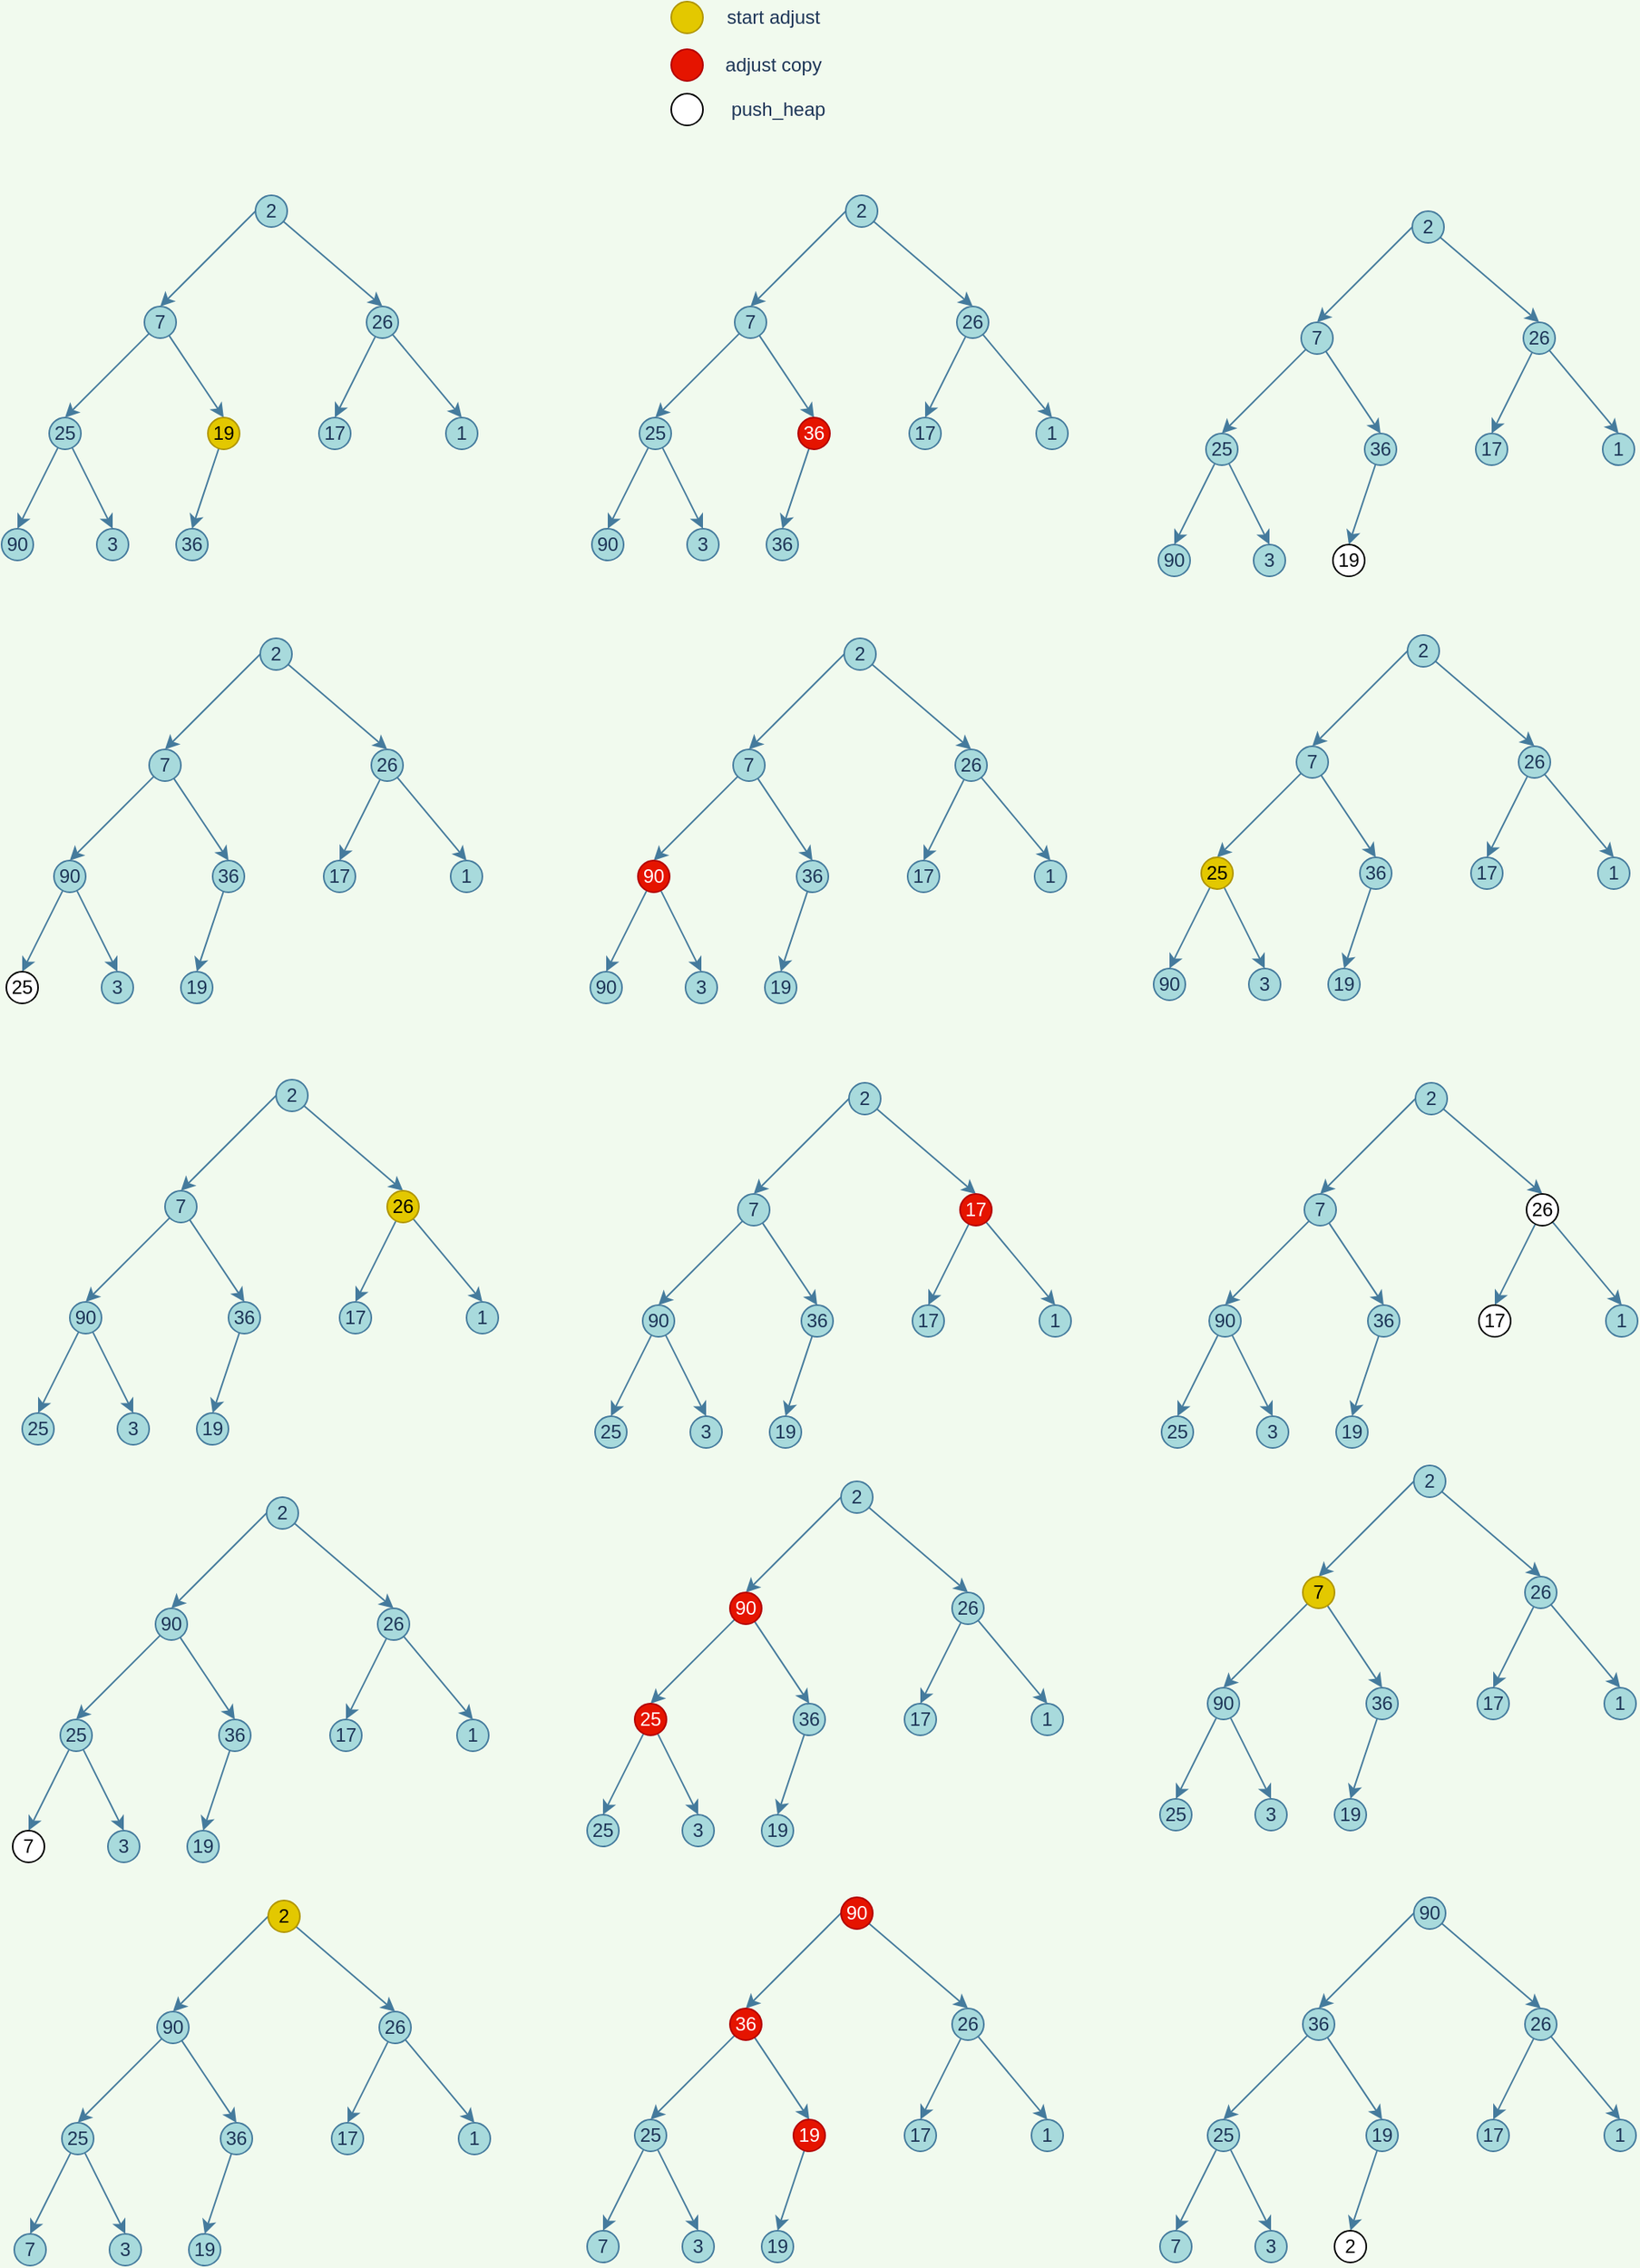<mxfile version="15.3.1" type="github">
  <diagram id="AN8AjkqI3SNzSPV8RxcP" name="Page-1">
    <mxGraphModel dx="1550" dy="779" grid="1" gridSize="10" guides="1" tooltips="1" connect="1" arrows="1" fold="1" page="1" pageScale="1" pageWidth="827" pageHeight="1169" background="#F1FAEE" math="0" shadow="0">
      <root>
        <mxCell id="0" />
        <mxCell id="1" parent="0" />
        <mxCell id="qDmlWPMKRpsVleZsCN6D-2" style="edgeStyle=none;orthogonalLoop=1;jettySize=auto;html=1;entryX=0.5;entryY=0;entryDx=0;entryDy=0;strokeColor=#457B9D;fontColor=#1D3557;labelBackgroundColor=#F1FAEE;" edge="1" parent="1" source="qDmlWPMKRpsVleZsCN6D-4" target="qDmlWPMKRpsVleZsCN6D-8">
          <mxGeometry relative="1" as="geometry" />
        </mxCell>
        <mxCell id="qDmlWPMKRpsVleZsCN6D-3" style="edgeStyle=none;orthogonalLoop=1;jettySize=auto;html=1;exitX=0;exitY=0.5;exitDx=0;exitDy=0;entryX=0.5;entryY=0;entryDx=0;entryDy=0;strokeColor=#457B9D;fontColor=#1D3557;labelBackgroundColor=#F1FAEE;" edge="1" parent="1" source="qDmlWPMKRpsVleZsCN6D-4" target="qDmlWPMKRpsVleZsCN6D-7">
          <mxGeometry relative="1" as="geometry" />
        </mxCell>
        <mxCell id="qDmlWPMKRpsVleZsCN6D-4" value="2" style="ellipse;whiteSpace=wrap;html=1;aspect=fixed;fillColor=#A8DADC;strokeColor=#457B9D;fontColor=#1D3557;" vertex="1" parent="1">
          <mxGeometry x="324" y="642" width="20" height="20" as="geometry" />
        </mxCell>
        <mxCell id="qDmlWPMKRpsVleZsCN6D-6" style="edgeStyle=none;orthogonalLoop=1;jettySize=auto;html=1;entryX=0.5;entryY=0;entryDx=0;entryDy=0;strokeColor=#457B9D;fontColor=#1D3557;labelBackgroundColor=#F1FAEE;" edge="1" parent="1" source="qDmlWPMKRpsVleZsCN6D-7" target="qDmlWPMKRpsVleZsCN6D-10">
          <mxGeometry relative="1" as="geometry" />
        </mxCell>
        <mxCell id="qDmlWPMKRpsVleZsCN6D-24" style="orthogonalLoop=1;jettySize=auto;html=1;entryX=0.5;entryY=0;entryDx=0;entryDy=0;strokeColor=#457B9D;fontColor=#1D3557;labelBackgroundColor=#F1FAEE;" edge="1" parent="1" source="qDmlWPMKRpsVleZsCN6D-7" target="qDmlWPMKRpsVleZsCN6D-18">
          <mxGeometry relative="1" as="geometry" />
        </mxCell>
        <mxCell id="qDmlWPMKRpsVleZsCN6D-7" value="7" style="ellipse;whiteSpace=wrap;html=1;aspect=fixed;fillColor=#A8DADC;strokeColor=#457B9D;fontColor=#1D3557;" vertex="1" parent="1">
          <mxGeometry x="254" y="712" width="20" height="20" as="geometry" />
        </mxCell>
        <mxCell id="qDmlWPMKRpsVleZsCN6D-35" style="edgeStyle=none;orthogonalLoop=1;jettySize=auto;html=1;entryX=0.5;entryY=0;entryDx=0;entryDy=0;strokeColor=#457B9D;fontColor=#1D3557;labelBackgroundColor=#F1FAEE;" edge="1" parent="1" source="qDmlWPMKRpsVleZsCN6D-8" target="qDmlWPMKRpsVleZsCN6D-25">
          <mxGeometry relative="1" as="geometry" />
        </mxCell>
        <mxCell id="qDmlWPMKRpsVleZsCN6D-36" style="edgeStyle=none;orthogonalLoop=1;jettySize=auto;html=1;entryX=0.5;entryY=0;entryDx=0;entryDy=0;strokeColor=#457B9D;fontColor=#1D3557;labelBackgroundColor=#F1FAEE;" edge="1" parent="1" source="qDmlWPMKRpsVleZsCN6D-8" target="qDmlWPMKRpsVleZsCN6D-26">
          <mxGeometry relative="1" as="geometry" />
        </mxCell>
        <mxCell id="qDmlWPMKRpsVleZsCN6D-8" value="26" style="ellipse;whiteSpace=wrap;html=1;aspect=fixed;fillColor=#A8DADC;strokeColor=#457B9D;fontColor=#1D3557;" vertex="1" parent="1">
          <mxGeometry x="394" y="712" width="20" height="20" as="geometry" />
        </mxCell>
        <mxCell id="qDmlWPMKRpsVleZsCN6D-39" style="edgeStyle=none;orthogonalLoop=1;jettySize=auto;html=1;entryX=0.5;entryY=0;entryDx=0;entryDy=0;strokeColor=#457B9D;fontColor=#1D3557;labelBackgroundColor=#F1FAEE;" edge="1" parent="1" source="qDmlWPMKRpsVleZsCN6D-10" target="qDmlWPMKRpsVleZsCN6D-29">
          <mxGeometry relative="1" as="geometry" />
        </mxCell>
        <mxCell id="qDmlWPMKRpsVleZsCN6D-10" value="19" style="ellipse;whiteSpace=wrap;html=1;aspect=fixed;fillColor=#e3c800;strokeColor=#B09500;fontColor=#000000;" vertex="1" parent="1">
          <mxGeometry x="294" y="782" width="20" height="20" as="geometry" />
        </mxCell>
        <mxCell id="qDmlWPMKRpsVleZsCN6D-37" style="edgeStyle=none;orthogonalLoop=1;jettySize=auto;html=1;entryX=0.5;entryY=0;entryDx=0;entryDy=0;strokeColor=#457B9D;fontColor=#1D3557;labelBackgroundColor=#F1FAEE;" edge="1" parent="1" source="qDmlWPMKRpsVleZsCN6D-18" target="qDmlWPMKRpsVleZsCN6D-27">
          <mxGeometry relative="1" as="geometry" />
        </mxCell>
        <mxCell id="qDmlWPMKRpsVleZsCN6D-38" style="edgeStyle=none;orthogonalLoop=1;jettySize=auto;html=1;entryX=0.5;entryY=0;entryDx=0;entryDy=0;strokeColor=#457B9D;fontColor=#1D3557;labelBackgroundColor=#F1FAEE;" edge="1" parent="1" source="qDmlWPMKRpsVleZsCN6D-18" target="qDmlWPMKRpsVleZsCN6D-28">
          <mxGeometry relative="1" as="geometry" />
        </mxCell>
        <mxCell id="qDmlWPMKRpsVleZsCN6D-18" value="25" style="ellipse;whiteSpace=wrap;html=1;aspect=fixed;fillColor=#A8DADC;strokeColor=#457B9D;fontColor=#1D3557;" vertex="1" parent="1">
          <mxGeometry x="194" y="782" width="20" height="20" as="geometry" />
        </mxCell>
        <mxCell id="qDmlWPMKRpsVleZsCN6D-25" value="17" style="ellipse;whiteSpace=wrap;html=1;aspect=fixed;fillColor=#A8DADC;strokeColor=#457B9D;fontColor=#1D3557;" vertex="1" parent="1">
          <mxGeometry x="364" y="782" width="20" height="20" as="geometry" />
        </mxCell>
        <mxCell id="qDmlWPMKRpsVleZsCN6D-26" value="1" style="ellipse;whiteSpace=wrap;html=1;aspect=fixed;fillColor=#A8DADC;strokeColor=#457B9D;fontColor=#1D3557;" vertex="1" parent="1">
          <mxGeometry x="444" y="782" width="20" height="20" as="geometry" />
        </mxCell>
        <mxCell id="qDmlWPMKRpsVleZsCN6D-27" value="90" style="ellipse;whiteSpace=wrap;html=1;aspect=fixed;fillColor=#A8DADC;strokeColor=#457B9D;fontColor=#1D3557;" vertex="1" parent="1">
          <mxGeometry x="164" y="852" width="20" height="20" as="geometry" />
        </mxCell>
        <mxCell id="qDmlWPMKRpsVleZsCN6D-28" value="3" style="ellipse;whiteSpace=wrap;html=1;aspect=fixed;fillColor=#A8DADC;strokeColor=#457B9D;fontColor=#1D3557;" vertex="1" parent="1">
          <mxGeometry x="224" y="852" width="20" height="20" as="geometry" />
        </mxCell>
        <mxCell id="qDmlWPMKRpsVleZsCN6D-29" value="36" style="ellipse;whiteSpace=wrap;html=1;aspect=fixed;fillColor=#A8DADC;strokeColor=#457B9D;fontColor=#1D3557;" vertex="1" parent="1">
          <mxGeometry x="274" y="852" width="20" height="20" as="geometry" />
        </mxCell>
        <mxCell id="qDmlWPMKRpsVleZsCN6D-309" style="edgeStyle=none;orthogonalLoop=1;jettySize=auto;html=1;entryX=0.5;entryY=0;entryDx=0;entryDy=0;strokeColor=#457B9D;fontColor=#1D3557;labelBackgroundColor=#F1FAEE;" edge="1" parent="1" source="qDmlWPMKRpsVleZsCN6D-311" target="qDmlWPMKRpsVleZsCN6D-317">
          <mxGeometry relative="1" as="geometry" />
        </mxCell>
        <mxCell id="qDmlWPMKRpsVleZsCN6D-310" style="edgeStyle=none;orthogonalLoop=1;jettySize=auto;html=1;exitX=0;exitY=0.5;exitDx=0;exitDy=0;entryX=0.5;entryY=0;entryDx=0;entryDy=0;strokeColor=#457B9D;fontColor=#1D3557;labelBackgroundColor=#F1FAEE;" edge="1" parent="1" source="qDmlWPMKRpsVleZsCN6D-311" target="qDmlWPMKRpsVleZsCN6D-314">
          <mxGeometry relative="1" as="geometry" />
        </mxCell>
        <mxCell id="qDmlWPMKRpsVleZsCN6D-311" value="2" style="ellipse;whiteSpace=wrap;html=1;aspect=fixed;fillColor=#A8DADC;strokeColor=#457B9D;fontColor=#1D3557;" vertex="1" parent="1">
          <mxGeometry x="696" y="642" width="20" height="20" as="geometry" />
        </mxCell>
        <mxCell id="qDmlWPMKRpsVleZsCN6D-312" style="edgeStyle=none;orthogonalLoop=1;jettySize=auto;html=1;entryX=0.5;entryY=0;entryDx=0;entryDy=0;strokeColor=#457B9D;fontColor=#1D3557;labelBackgroundColor=#F1FAEE;" edge="1" parent="1" source="qDmlWPMKRpsVleZsCN6D-314" target="qDmlWPMKRpsVleZsCN6D-319">
          <mxGeometry relative="1" as="geometry" />
        </mxCell>
        <mxCell id="qDmlWPMKRpsVleZsCN6D-313" style="orthogonalLoop=1;jettySize=auto;html=1;entryX=0.5;entryY=0;entryDx=0;entryDy=0;strokeColor=#457B9D;fontColor=#1D3557;labelBackgroundColor=#F1FAEE;" edge="1" parent="1" source="qDmlWPMKRpsVleZsCN6D-314" target="qDmlWPMKRpsVleZsCN6D-322">
          <mxGeometry relative="1" as="geometry" />
        </mxCell>
        <mxCell id="qDmlWPMKRpsVleZsCN6D-314" value="7" style="ellipse;whiteSpace=wrap;html=1;aspect=fixed;fillColor=#A8DADC;strokeColor=#457B9D;fontColor=#1D3557;" vertex="1" parent="1">
          <mxGeometry x="626" y="712" width="20" height="20" as="geometry" />
        </mxCell>
        <mxCell id="qDmlWPMKRpsVleZsCN6D-315" style="edgeStyle=none;orthogonalLoop=1;jettySize=auto;html=1;entryX=0.5;entryY=0;entryDx=0;entryDy=0;strokeColor=#457B9D;fontColor=#1D3557;labelBackgroundColor=#F1FAEE;" edge="1" parent="1" source="qDmlWPMKRpsVleZsCN6D-317" target="qDmlWPMKRpsVleZsCN6D-323">
          <mxGeometry relative="1" as="geometry" />
        </mxCell>
        <mxCell id="qDmlWPMKRpsVleZsCN6D-316" style="edgeStyle=none;orthogonalLoop=1;jettySize=auto;html=1;entryX=0.5;entryY=0;entryDx=0;entryDy=0;strokeColor=#457B9D;fontColor=#1D3557;labelBackgroundColor=#F1FAEE;" edge="1" parent="1" source="qDmlWPMKRpsVleZsCN6D-317" target="qDmlWPMKRpsVleZsCN6D-324">
          <mxGeometry relative="1" as="geometry" />
        </mxCell>
        <mxCell id="qDmlWPMKRpsVleZsCN6D-317" value="26" style="ellipse;whiteSpace=wrap;html=1;aspect=fixed;fillColor=#A8DADC;strokeColor=#457B9D;fontColor=#1D3557;" vertex="1" parent="1">
          <mxGeometry x="766" y="712" width="20" height="20" as="geometry" />
        </mxCell>
        <mxCell id="qDmlWPMKRpsVleZsCN6D-318" style="edgeStyle=none;orthogonalLoop=1;jettySize=auto;html=1;entryX=0.5;entryY=0;entryDx=0;entryDy=0;strokeColor=#457B9D;fontColor=#1D3557;labelBackgroundColor=#F1FAEE;" edge="1" parent="1" source="qDmlWPMKRpsVleZsCN6D-319" target="qDmlWPMKRpsVleZsCN6D-327">
          <mxGeometry relative="1" as="geometry" />
        </mxCell>
        <mxCell id="qDmlWPMKRpsVleZsCN6D-319" value="36" style="ellipse;whiteSpace=wrap;html=1;aspect=fixed;fillColor=#e51400;strokeColor=#B20000;fontColor=#ffffff;" vertex="1" parent="1">
          <mxGeometry x="666" y="782" width="20" height="20" as="geometry" />
        </mxCell>
        <mxCell id="qDmlWPMKRpsVleZsCN6D-320" style="edgeStyle=none;orthogonalLoop=1;jettySize=auto;html=1;entryX=0.5;entryY=0;entryDx=0;entryDy=0;strokeColor=#457B9D;fontColor=#1D3557;labelBackgroundColor=#F1FAEE;" edge="1" parent="1" source="qDmlWPMKRpsVleZsCN6D-322" target="qDmlWPMKRpsVleZsCN6D-325">
          <mxGeometry relative="1" as="geometry" />
        </mxCell>
        <mxCell id="qDmlWPMKRpsVleZsCN6D-321" style="edgeStyle=none;orthogonalLoop=1;jettySize=auto;html=1;entryX=0.5;entryY=0;entryDx=0;entryDy=0;strokeColor=#457B9D;fontColor=#1D3557;labelBackgroundColor=#F1FAEE;" edge="1" parent="1" source="qDmlWPMKRpsVleZsCN6D-322" target="qDmlWPMKRpsVleZsCN6D-326">
          <mxGeometry relative="1" as="geometry" />
        </mxCell>
        <mxCell id="qDmlWPMKRpsVleZsCN6D-322" value="25" style="ellipse;whiteSpace=wrap;html=1;aspect=fixed;fillColor=#A8DADC;strokeColor=#457B9D;fontColor=#1D3557;" vertex="1" parent="1">
          <mxGeometry x="566" y="782" width="20" height="20" as="geometry" />
        </mxCell>
        <mxCell id="qDmlWPMKRpsVleZsCN6D-323" value="17" style="ellipse;whiteSpace=wrap;html=1;aspect=fixed;fillColor=#A8DADC;strokeColor=#457B9D;fontColor=#1D3557;" vertex="1" parent="1">
          <mxGeometry x="736" y="782" width="20" height="20" as="geometry" />
        </mxCell>
        <mxCell id="qDmlWPMKRpsVleZsCN6D-324" value="1" style="ellipse;whiteSpace=wrap;html=1;aspect=fixed;fillColor=#A8DADC;strokeColor=#457B9D;fontColor=#1D3557;" vertex="1" parent="1">
          <mxGeometry x="816" y="782" width="20" height="20" as="geometry" />
        </mxCell>
        <mxCell id="qDmlWPMKRpsVleZsCN6D-325" value="90" style="ellipse;whiteSpace=wrap;html=1;aspect=fixed;fillColor=#A8DADC;strokeColor=#457B9D;fontColor=#1D3557;" vertex="1" parent="1">
          <mxGeometry x="536" y="852" width="20" height="20" as="geometry" />
        </mxCell>
        <mxCell id="qDmlWPMKRpsVleZsCN6D-326" value="3" style="ellipse;whiteSpace=wrap;html=1;aspect=fixed;fillColor=#A8DADC;strokeColor=#457B9D;fontColor=#1D3557;" vertex="1" parent="1">
          <mxGeometry x="596" y="852" width="20" height="20" as="geometry" />
        </mxCell>
        <mxCell id="qDmlWPMKRpsVleZsCN6D-327" value="36" style="ellipse;whiteSpace=wrap;html=1;aspect=fixed;fillColor=#A8DADC;strokeColor=#457B9D;fontColor=#1D3557;" vertex="1" parent="1">
          <mxGeometry x="646" y="852" width="20" height="20" as="geometry" />
        </mxCell>
        <mxCell id="qDmlWPMKRpsVleZsCN6D-328" style="edgeStyle=none;orthogonalLoop=1;jettySize=auto;html=1;entryX=0.5;entryY=0;entryDx=0;entryDy=0;strokeColor=#457B9D;fontColor=#1D3557;labelBackgroundColor=#F1FAEE;" edge="1" parent="1" source="qDmlWPMKRpsVleZsCN6D-330" target="qDmlWPMKRpsVleZsCN6D-336">
          <mxGeometry relative="1" as="geometry" />
        </mxCell>
        <mxCell id="qDmlWPMKRpsVleZsCN6D-329" style="edgeStyle=none;orthogonalLoop=1;jettySize=auto;html=1;exitX=0;exitY=0.5;exitDx=0;exitDy=0;entryX=0.5;entryY=0;entryDx=0;entryDy=0;strokeColor=#457B9D;fontColor=#1D3557;labelBackgroundColor=#F1FAEE;" edge="1" parent="1" source="qDmlWPMKRpsVleZsCN6D-330" target="qDmlWPMKRpsVleZsCN6D-333">
          <mxGeometry relative="1" as="geometry" />
        </mxCell>
        <mxCell id="qDmlWPMKRpsVleZsCN6D-330" value="2" style="ellipse;whiteSpace=wrap;html=1;aspect=fixed;fillColor=#A8DADC;strokeColor=#457B9D;fontColor=#1D3557;" vertex="1" parent="1">
          <mxGeometry x="1053" y="652" width="20" height="20" as="geometry" />
        </mxCell>
        <mxCell id="qDmlWPMKRpsVleZsCN6D-331" style="edgeStyle=none;orthogonalLoop=1;jettySize=auto;html=1;entryX=0.5;entryY=0;entryDx=0;entryDy=0;strokeColor=#457B9D;fontColor=#1D3557;labelBackgroundColor=#F1FAEE;" edge="1" parent="1" source="qDmlWPMKRpsVleZsCN6D-333" target="qDmlWPMKRpsVleZsCN6D-338">
          <mxGeometry relative="1" as="geometry" />
        </mxCell>
        <mxCell id="qDmlWPMKRpsVleZsCN6D-332" style="orthogonalLoop=1;jettySize=auto;html=1;entryX=0.5;entryY=0;entryDx=0;entryDy=0;strokeColor=#457B9D;fontColor=#1D3557;labelBackgroundColor=#F1FAEE;" edge="1" parent="1" source="qDmlWPMKRpsVleZsCN6D-333" target="qDmlWPMKRpsVleZsCN6D-341">
          <mxGeometry relative="1" as="geometry" />
        </mxCell>
        <mxCell id="qDmlWPMKRpsVleZsCN6D-333" value="7" style="ellipse;whiteSpace=wrap;html=1;aspect=fixed;fillColor=#A8DADC;strokeColor=#457B9D;fontColor=#1D3557;" vertex="1" parent="1">
          <mxGeometry x="983" y="722" width="20" height="20" as="geometry" />
        </mxCell>
        <mxCell id="qDmlWPMKRpsVleZsCN6D-334" style="edgeStyle=none;orthogonalLoop=1;jettySize=auto;html=1;entryX=0.5;entryY=0;entryDx=0;entryDy=0;strokeColor=#457B9D;fontColor=#1D3557;labelBackgroundColor=#F1FAEE;" edge="1" parent="1" source="qDmlWPMKRpsVleZsCN6D-336" target="qDmlWPMKRpsVleZsCN6D-342">
          <mxGeometry relative="1" as="geometry" />
        </mxCell>
        <mxCell id="qDmlWPMKRpsVleZsCN6D-335" style="edgeStyle=none;orthogonalLoop=1;jettySize=auto;html=1;entryX=0.5;entryY=0;entryDx=0;entryDy=0;strokeColor=#457B9D;fontColor=#1D3557;labelBackgroundColor=#F1FAEE;" edge="1" parent="1" source="qDmlWPMKRpsVleZsCN6D-336" target="qDmlWPMKRpsVleZsCN6D-343">
          <mxGeometry relative="1" as="geometry" />
        </mxCell>
        <mxCell id="qDmlWPMKRpsVleZsCN6D-336" value="26" style="ellipse;whiteSpace=wrap;html=1;aspect=fixed;fillColor=#A8DADC;strokeColor=#457B9D;fontColor=#1D3557;" vertex="1" parent="1">
          <mxGeometry x="1123" y="722" width="20" height="20" as="geometry" />
        </mxCell>
        <mxCell id="qDmlWPMKRpsVleZsCN6D-337" style="edgeStyle=none;orthogonalLoop=1;jettySize=auto;html=1;entryX=0.5;entryY=0;entryDx=0;entryDy=0;strokeColor=#457B9D;fontColor=#1D3557;labelBackgroundColor=#F1FAEE;" edge="1" parent="1" source="qDmlWPMKRpsVleZsCN6D-338" target="qDmlWPMKRpsVleZsCN6D-346">
          <mxGeometry relative="1" as="geometry" />
        </mxCell>
        <mxCell id="qDmlWPMKRpsVleZsCN6D-338" value="36" style="ellipse;whiteSpace=wrap;html=1;aspect=fixed;fillColor=#A8DADC;strokeColor=#457B9D;fontColor=#1D3557;" vertex="1" parent="1">
          <mxGeometry x="1023" y="792" width="20" height="20" as="geometry" />
        </mxCell>
        <mxCell id="qDmlWPMKRpsVleZsCN6D-339" style="edgeStyle=none;orthogonalLoop=1;jettySize=auto;html=1;entryX=0.5;entryY=0;entryDx=0;entryDy=0;strokeColor=#457B9D;fontColor=#1D3557;labelBackgroundColor=#F1FAEE;" edge="1" parent="1" source="qDmlWPMKRpsVleZsCN6D-341" target="qDmlWPMKRpsVleZsCN6D-344">
          <mxGeometry relative="1" as="geometry" />
        </mxCell>
        <mxCell id="qDmlWPMKRpsVleZsCN6D-340" style="edgeStyle=none;orthogonalLoop=1;jettySize=auto;html=1;entryX=0.5;entryY=0;entryDx=0;entryDy=0;strokeColor=#457B9D;fontColor=#1D3557;labelBackgroundColor=#F1FAEE;" edge="1" parent="1" source="qDmlWPMKRpsVleZsCN6D-341" target="qDmlWPMKRpsVleZsCN6D-345">
          <mxGeometry relative="1" as="geometry" />
        </mxCell>
        <mxCell id="qDmlWPMKRpsVleZsCN6D-341" value="25" style="ellipse;whiteSpace=wrap;html=1;aspect=fixed;fillColor=#A8DADC;strokeColor=#457B9D;fontColor=#1D3557;" vertex="1" parent="1">
          <mxGeometry x="923" y="792" width="20" height="20" as="geometry" />
        </mxCell>
        <mxCell id="qDmlWPMKRpsVleZsCN6D-342" value="17" style="ellipse;whiteSpace=wrap;html=1;aspect=fixed;fillColor=#A8DADC;strokeColor=#457B9D;fontColor=#1D3557;" vertex="1" parent="1">
          <mxGeometry x="1093" y="792" width="20" height="20" as="geometry" />
        </mxCell>
        <mxCell id="qDmlWPMKRpsVleZsCN6D-343" value="1" style="ellipse;whiteSpace=wrap;html=1;aspect=fixed;fillColor=#A8DADC;strokeColor=#457B9D;fontColor=#1D3557;" vertex="1" parent="1">
          <mxGeometry x="1173" y="792" width="20" height="20" as="geometry" />
        </mxCell>
        <mxCell id="qDmlWPMKRpsVleZsCN6D-344" value="90" style="ellipse;whiteSpace=wrap;html=1;aspect=fixed;fillColor=#A8DADC;strokeColor=#457B9D;fontColor=#1D3557;" vertex="1" parent="1">
          <mxGeometry x="893" y="862" width="20" height="20" as="geometry" />
        </mxCell>
        <mxCell id="qDmlWPMKRpsVleZsCN6D-345" value="3" style="ellipse;whiteSpace=wrap;html=1;aspect=fixed;fillColor=#A8DADC;strokeColor=#457B9D;fontColor=#1D3557;" vertex="1" parent="1">
          <mxGeometry x="953" y="862" width="20" height="20" as="geometry" />
        </mxCell>
        <mxCell id="qDmlWPMKRpsVleZsCN6D-346" value="19" style="ellipse;whiteSpace=wrap;html=1;aspect=fixed;" vertex="1" parent="1">
          <mxGeometry x="1003" y="862" width="20" height="20" as="geometry" />
        </mxCell>
        <mxCell id="qDmlWPMKRpsVleZsCN6D-347" style="edgeStyle=none;orthogonalLoop=1;jettySize=auto;html=1;entryX=0.5;entryY=0;entryDx=0;entryDy=0;strokeColor=#457B9D;fontColor=#1D3557;labelBackgroundColor=#F1FAEE;" edge="1" parent="1" source="qDmlWPMKRpsVleZsCN6D-349" target="qDmlWPMKRpsVleZsCN6D-355">
          <mxGeometry relative="1" as="geometry" />
        </mxCell>
        <mxCell id="qDmlWPMKRpsVleZsCN6D-348" style="edgeStyle=none;orthogonalLoop=1;jettySize=auto;html=1;exitX=0;exitY=0.5;exitDx=0;exitDy=0;entryX=0.5;entryY=0;entryDx=0;entryDy=0;strokeColor=#457B9D;fontColor=#1D3557;labelBackgroundColor=#F1FAEE;" edge="1" parent="1" source="qDmlWPMKRpsVleZsCN6D-349" target="qDmlWPMKRpsVleZsCN6D-352">
          <mxGeometry relative="1" as="geometry" />
        </mxCell>
        <mxCell id="qDmlWPMKRpsVleZsCN6D-349" value="2" style="ellipse;whiteSpace=wrap;html=1;aspect=fixed;fillColor=#A8DADC;strokeColor=#457B9D;fontColor=#1D3557;" vertex="1" parent="1">
          <mxGeometry x="1050" y="919" width="20" height="20" as="geometry" />
        </mxCell>
        <mxCell id="qDmlWPMKRpsVleZsCN6D-350" style="edgeStyle=none;orthogonalLoop=1;jettySize=auto;html=1;entryX=0.5;entryY=0;entryDx=0;entryDy=0;strokeColor=#457B9D;fontColor=#1D3557;labelBackgroundColor=#F1FAEE;" edge="1" parent="1" source="qDmlWPMKRpsVleZsCN6D-352" target="qDmlWPMKRpsVleZsCN6D-357">
          <mxGeometry relative="1" as="geometry" />
        </mxCell>
        <mxCell id="qDmlWPMKRpsVleZsCN6D-351" style="orthogonalLoop=1;jettySize=auto;html=1;entryX=0.5;entryY=0;entryDx=0;entryDy=0;strokeColor=#457B9D;fontColor=#1D3557;labelBackgroundColor=#F1FAEE;" edge="1" parent="1" source="qDmlWPMKRpsVleZsCN6D-352" target="qDmlWPMKRpsVleZsCN6D-360">
          <mxGeometry relative="1" as="geometry" />
        </mxCell>
        <mxCell id="qDmlWPMKRpsVleZsCN6D-352" value="7" style="ellipse;whiteSpace=wrap;html=1;aspect=fixed;fillColor=#A8DADC;strokeColor=#457B9D;fontColor=#1D3557;" vertex="1" parent="1">
          <mxGeometry x="980" y="989" width="20" height="20" as="geometry" />
        </mxCell>
        <mxCell id="qDmlWPMKRpsVleZsCN6D-353" style="edgeStyle=none;orthogonalLoop=1;jettySize=auto;html=1;entryX=0.5;entryY=0;entryDx=0;entryDy=0;strokeColor=#457B9D;fontColor=#1D3557;labelBackgroundColor=#F1FAEE;" edge="1" parent="1" source="qDmlWPMKRpsVleZsCN6D-355" target="qDmlWPMKRpsVleZsCN6D-361">
          <mxGeometry relative="1" as="geometry" />
        </mxCell>
        <mxCell id="qDmlWPMKRpsVleZsCN6D-354" style="edgeStyle=none;orthogonalLoop=1;jettySize=auto;html=1;entryX=0.5;entryY=0;entryDx=0;entryDy=0;strokeColor=#457B9D;fontColor=#1D3557;labelBackgroundColor=#F1FAEE;" edge="1" parent="1" source="qDmlWPMKRpsVleZsCN6D-355" target="qDmlWPMKRpsVleZsCN6D-362">
          <mxGeometry relative="1" as="geometry" />
        </mxCell>
        <mxCell id="qDmlWPMKRpsVleZsCN6D-355" value="26" style="ellipse;whiteSpace=wrap;html=1;aspect=fixed;fillColor=#A8DADC;strokeColor=#457B9D;fontColor=#1D3557;" vertex="1" parent="1">
          <mxGeometry x="1120" y="989" width="20" height="20" as="geometry" />
        </mxCell>
        <mxCell id="qDmlWPMKRpsVleZsCN6D-356" style="edgeStyle=none;orthogonalLoop=1;jettySize=auto;html=1;entryX=0.5;entryY=0;entryDx=0;entryDy=0;strokeColor=#457B9D;fontColor=#1D3557;labelBackgroundColor=#F1FAEE;" edge="1" parent="1" source="qDmlWPMKRpsVleZsCN6D-357" target="qDmlWPMKRpsVleZsCN6D-365">
          <mxGeometry relative="1" as="geometry" />
        </mxCell>
        <mxCell id="qDmlWPMKRpsVleZsCN6D-357" value="36" style="ellipse;whiteSpace=wrap;html=1;aspect=fixed;fillColor=#A8DADC;strokeColor=#457B9D;fontColor=#1D3557;" vertex="1" parent="1">
          <mxGeometry x="1020" y="1059" width="20" height="20" as="geometry" />
        </mxCell>
        <mxCell id="qDmlWPMKRpsVleZsCN6D-358" style="edgeStyle=none;orthogonalLoop=1;jettySize=auto;html=1;entryX=0.5;entryY=0;entryDx=0;entryDy=0;strokeColor=#457B9D;fontColor=#1D3557;labelBackgroundColor=#F1FAEE;" edge="1" parent="1" source="qDmlWPMKRpsVleZsCN6D-360" target="qDmlWPMKRpsVleZsCN6D-363">
          <mxGeometry relative="1" as="geometry" />
        </mxCell>
        <mxCell id="qDmlWPMKRpsVleZsCN6D-359" style="edgeStyle=none;orthogonalLoop=1;jettySize=auto;html=1;entryX=0.5;entryY=0;entryDx=0;entryDy=0;strokeColor=#457B9D;fontColor=#1D3557;labelBackgroundColor=#F1FAEE;" edge="1" parent="1" source="qDmlWPMKRpsVleZsCN6D-360" target="qDmlWPMKRpsVleZsCN6D-364">
          <mxGeometry relative="1" as="geometry" />
        </mxCell>
        <mxCell id="qDmlWPMKRpsVleZsCN6D-360" value="25" style="ellipse;whiteSpace=wrap;html=1;aspect=fixed;fillColor=#e3c800;strokeColor=#B09500;fontColor=#000000;" vertex="1" parent="1">
          <mxGeometry x="920" y="1059" width="20" height="20" as="geometry" />
        </mxCell>
        <mxCell id="qDmlWPMKRpsVleZsCN6D-361" value="17" style="ellipse;whiteSpace=wrap;html=1;aspect=fixed;fillColor=#A8DADC;strokeColor=#457B9D;fontColor=#1D3557;" vertex="1" parent="1">
          <mxGeometry x="1090" y="1059" width="20" height="20" as="geometry" />
        </mxCell>
        <mxCell id="qDmlWPMKRpsVleZsCN6D-362" value="1" style="ellipse;whiteSpace=wrap;html=1;aspect=fixed;fillColor=#A8DADC;strokeColor=#457B9D;fontColor=#1D3557;" vertex="1" parent="1">
          <mxGeometry x="1170" y="1059" width="20" height="20" as="geometry" />
        </mxCell>
        <mxCell id="qDmlWPMKRpsVleZsCN6D-363" value="90" style="ellipse;whiteSpace=wrap;html=1;aspect=fixed;fillColor=#A8DADC;strokeColor=#457B9D;fontColor=#1D3557;" vertex="1" parent="1">
          <mxGeometry x="890" y="1129" width="20" height="20" as="geometry" />
        </mxCell>
        <mxCell id="qDmlWPMKRpsVleZsCN6D-364" value="3" style="ellipse;whiteSpace=wrap;html=1;aspect=fixed;fillColor=#A8DADC;strokeColor=#457B9D;fontColor=#1D3557;" vertex="1" parent="1">
          <mxGeometry x="950" y="1129" width="20" height="20" as="geometry" />
        </mxCell>
        <mxCell id="qDmlWPMKRpsVleZsCN6D-365" value="19" style="ellipse;whiteSpace=wrap;html=1;aspect=fixed;fontColor=#1D3557;strokeColor=#457B9D;fillColor=#A8DADC;" vertex="1" parent="1">
          <mxGeometry x="1000" y="1129" width="20" height="20" as="geometry" />
        </mxCell>
        <mxCell id="qDmlWPMKRpsVleZsCN6D-367" style="edgeStyle=none;orthogonalLoop=1;jettySize=auto;html=1;entryX=0.5;entryY=0;entryDx=0;entryDy=0;strokeColor=#457B9D;fontColor=#1D3557;labelBackgroundColor=#F1FAEE;" edge="1" parent="1" source="qDmlWPMKRpsVleZsCN6D-369" target="qDmlWPMKRpsVleZsCN6D-375">
          <mxGeometry relative="1" as="geometry" />
        </mxCell>
        <mxCell id="qDmlWPMKRpsVleZsCN6D-368" style="edgeStyle=none;orthogonalLoop=1;jettySize=auto;html=1;exitX=0;exitY=0.5;exitDx=0;exitDy=0;entryX=0.5;entryY=0;entryDx=0;entryDy=0;strokeColor=#457B9D;fontColor=#1D3557;labelBackgroundColor=#F1FAEE;" edge="1" parent="1" source="qDmlWPMKRpsVleZsCN6D-369" target="qDmlWPMKRpsVleZsCN6D-372">
          <mxGeometry relative="1" as="geometry" />
        </mxCell>
        <mxCell id="qDmlWPMKRpsVleZsCN6D-369" value="2" style="ellipse;whiteSpace=wrap;html=1;aspect=fixed;fillColor=#A8DADC;strokeColor=#457B9D;fontColor=#1D3557;" vertex="1" parent="1">
          <mxGeometry x="695" y="921" width="20" height="20" as="geometry" />
        </mxCell>
        <mxCell id="qDmlWPMKRpsVleZsCN6D-370" style="edgeStyle=none;orthogonalLoop=1;jettySize=auto;html=1;entryX=0.5;entryY=0;entryDx=0;entryDy=0;strokeColor=#457B9D;fontColor=#1D3557;labelBackgroundColor=#F1FAEE;" edge="1" parent="1" source="qDmlWPMKRpsVleZsCN6D-372" target="qDmlWPMKRpsVleZsCN6D-377">
          <mxGeometry relative="1" as="geometry" />
        </mxCell>
        <mxCell id="qDmlWPMKRpsVleZsCN6D-371" style="orthogonalLoop=1;jettySize=auto;html=1;entryX=0.5;entryY=0;entryDx=0;entryDy=0;strokeColor=#457B9D;fontColor=#1D3557;labelBackgroundColor=#F1FAEE;" edge="1" parent="1" source="qDmlWPMKRpsVleZsCN6D-372" target="qDmlWPMKRpsVleZsCN6D-380">
          <mxGeometry relative="1" as="geometry" />
        </mxCell>
        <mxCell id="qDmlWPMKRpsVleZsCN6D-372" value="7" style="ellipse;whiteSpace=wrap;html=1;aspect=fixed;fillColor=#A8DADC;strokeColor=#457B9D;fontColor=#1D3557;" vertex="1" parent="1">
          <mxGeometry x="625" y="991" width="20" height="20" as="geometry" />
        </mxCell>
        <mxCell id="qDmlWPMKRpsVleZsCN6D-373" style="edgeStyle=none;orthogonalLoop=1;jettySize=auto;html=1;entryX=0.5;entryY=0;entryDx=0;entryDy=0;strokeColor=#457B9D;fontColor=#1D3557;labelBackgroundColor=#F1FAEE;" edge="1" parent="1" source="qDmlWPMKRpsVleZsCN6D-375" target="qDmlWPMKRpsVleZsCN6D-381">
          <mxGeometry relative="1" as="geometry" />
        </mxCell>
        <mxCell id="qDmlWPMKRpsVleZsCN6D-374" style="edgeStyle=none;orthogonalLoop=1;jettySize=auto;html=1;entryX=0.5;entryY=0;entryDx=0;entryDy=0;strokeColor=#457B9D;fontColor=#1D3557;labelBackgroundColor=#F1FAEE;" edge="1" parent="1" source="qDmlWPMKRpsVleZsCN6D-375" target="qDmlWPMKRpsVleZsCN6D-382">
          <mxGeometry relative="1" as="geometry" />
        </mxCell>
        <mxCell id="qDmlWPMKRpsVleZsCN6D-375" value="26" style="ellipse;whiteSpace=wrap;html=1;aspect=fixed;fillColor=#A8DADC;strokeColor=#457B9D;fontColor=#1D3557;" vertex="1" parent="1">
          <mxGeometry x="765" y="991" width="20" height="20" as="geometry" />
        </mxCell>
        <mxCell id="qDmlWPMKRpsVleZsCN6D-376" style="edgeStyle=none;orthogonalLoop=1;jettySize=auto;html=1;entryX=0.5;entryY=0;entryDx=0;entryDy=0;strokeColor=#457B9D;fontColor=#1D3557;labelBackgroundColor=#F1FAEE;" edge="1" parent="1" source="qDmlWPMKRpsVleZsCN6D-377" target="qDmlWPMKRpsVleZsCN6D-385">
          <mxGeometry relative="1" as="geometry" />
        </mxCell>
        <mxCell id="qDmlWPMKRpsVleZsCN6D-377" value="36" style="ellipse;whiteSpace=wrap;html=1;aspect=fixed;fillColor=#A8DADC;strokeColor=#457B9D;fontColor=#1D3557;" vertex="1" parent="1">
          <mxGeometry x="665" y="1061" width="20" height="20" as="geometry" />
        </mxCell>
        <mxCell id="qDmlWPMKRpsVleZsCN6D-378" style="edgeStyle=none;orthogonalLoop=1;jettySize=auto;html=1;entryX=0.5;entryY=0;entryDx=0;entryDy=0;strokeColor=#457B9D;fontColor=#1D3557;labelBackgroundColor=#F1FAEE;" edge="1" parent="1" source="qDmlWPMKRpsVleZsCN6D-380" target="qDmlWPMKRpsVleZsCN6D-383">
          <mxGeometry relative="1" as="geometry" />
        </mxCell>
        <mxCell id="qDmlWPMKRpsVleZsCN6D-379" style="edgeStyle=none;orthogonalLoop=1;jettySize=auto;html=1;entryX=0.5;entryY=0;entryDx=0;entryDy=0;strokeColor=#457B9D;fontColor=#1D3557;labelBackgroundColor=#F1FAEE;" edge="1" parent="1" source="qDmlWPMKRpsVleZsCN6D-380" target="qDmlWPMKRpsVleZsCN6D-384">
          <mxGeometry relative="1" as="geometry" />
        </mxCell>
        <mxCell id="qDmlWPMKRpsVleZsCN6D-380" value="90" style="ellipse;whiteSpace=wrap;html=1;aspect=fixed;fillColor=#e51400;strokeColor=#B20000;fontColor=#ffffff;" vertex="1" parent="1">
          <mxGeometry x="565" y="1061" width="20" height="20" as="geometry" />
        </mxCell>
        <mxCell id="qDmlWPMKRpsVleZsCN6D-381" value="17" style="ellipse;whiteSpace=wrap;html=1;aspect=fixed;fillColor=#A8DADC;strokeColor=#457B9D;fontColor=#1D3557;" vertex="1" parent="1">
          <mxGeometry x="735" y="1061" width="20" height="20" as="geometry" />
        </mxCell>
        <mxCell id="qDmlWPMKRpsVleZsCN6D-382" value="1" style="ellipse;whiteSpace=wrap;html=1;aspect=fixed;fillColor=#A8DADC;strokeColor=#457B9D;fontColor=#1D3557;" vertex="1" parent="1">
          <mxGeometry x="815" y="1061" width="20" height="20" as="geometry" />
        </mxCell>
        <mxCell id="qDmlWPMKRpsVleZsCN6D-383" value="90" style="ellipse;whiteSpace=wrap;html=1;aspect=fixed;fillColor=#A8DADC;strokeColor=#457B9D;fontColor=#1D3557;" vertex="1" parent="1">
          <mxGeometry x="535" y="1131" width="20" height="20" as="geometry" />
        </mxCell>
        <mxCell id="qDmlWPMKRpsVleZsCN6D-384" value="3" style="ellipse;whiteSpace=wrap;html=1;aspect=fixed;fillColor=#A8DADC;strokeColor=#457B9D;fontColor=#1D3557;" vertex="1" parent="1">
          <mxGeometry x="595" y="1131" width="20" height="20" as="geometry" />
        </mxCell>
        <mxCell id="qDmlWPMKRpsVleZsCN6D-385" value="19" style="ellipse;whiteSpace=wrap;html=1;aspect=fixed;fontColor=#1D3557;strokeColor=#457B9D;fillColor=#A8DADC;" vertex="1" parent="1">
          <mxGeometry x="645" y="1131" width="20" height="20" as="geometry" />
        </mxCell>
        <mxCell id="qDmlWPMKRpsVleZsCN6D-405" style="edgeStyle=none;orthogonalLoop=1;jettySize=auto;html=1;entryX=0.5;entryY=0;entryDx=0;entryDy=0;strokeColor=#457B9D;fontColor=#1D3557;labelBackgroundColor=#F1FAEE;" edge="1" parent="1" source="qDmlWPMKRpsVleZsCN6D-407" target="qDmlWPMKRpsVleZsCN6D-413">
          <mxGeometry relative="1" as="geometry" />
        </mxCell>
        <mxCell id="qDmlWPMKRpsVleZsCN6D-406" style="edgeStyle=none;orthogonalLoop=1;jettySize=auto;html=1;exitX=0;exitY=0.5;exitDx=0;exitDy=0;entryX=0.5;entryY=0;entryDx=0;entryDy=0;strokeColor=#457B9D;fontColor=#1D3557;labelBackgroundColor=#F1FAEE;" edge="1" parent="1" source="qDmlWPMKRpsVleZsCN6D-407" target="qDmlWPMKRpsVleZsCN6D-410">
          <mxGeometry relative="1" as="geometry" />
        </mxCell>
        <mxCell id="qDmlWPMKRpsVleZsCN6D-407" value="2" style="ellipse;whiteSpace=wrap;html=1;aspect=fixed;fillColor=#A8DADC;strokeColor=#457B9D;fontColor=#1D3557;" vertex="1" parent="1">
          <mxGeometry x="327" y="921" width="20" height="20" as="geometry" />
        </mxCell>
        <mxCell id="qDmlWPMKRpsVleZsCN6D-408" style="edgeStyle=none;orthogonalLoop=1;jettySize=auto;html=1;entryX=0.5;entryY=0;entryDx=0;entryDy=0;strokeColor=#457B9D;fontColor=#1D3557;labelBackgroundColor=#F1FAEE;" edge="1" parent="1" source="qDmlWPMKRpsVleZsCN6D-410" target="qDmlWPMKRpsVleZsCN6D-415">
          <mxGeometry relative="1" as="geometry" />
        </mxCell>
        <mxCell id="qDmlWPMKRpsVleZsCN6D-409" style="orthogonalLoop=1;jettySize=auto;html=1;entryX=0.5;entryY=0;entryDx=0;entryDy=0;strokeColor=#457B9D;fontColor=#1D3557;labelBackgroundColor=#F1FAEE;" edge="1" parent="1" source="qDmlWPMKRpsVleZsCN6D-410" target="qDmlWPMKRpsVleZsCN6D-418">
          <mxGeometry relative="1" as="geometry" />
        </mxCell>
        <mxCell id="qDmlWPMKRpsVleZsCN6D-410" value="7" style="ellipse;whiteSpace=wrap;html=1;aspect=fixed;fillColor=#A8DADC;strokeColor=#457B9D;fontColor=#1D3557;" vertex="1" parent="1">
          <mxGeometry x="257" y="991" width="20" height="20" as="geometry" />
        </mxCell>
        <mxCell id="qDmlWPMKRpsVleZsCN6D-411" style="edgeStyle=none;orthogonalLoop=1;jettySize=auto;html=1;entryX=0.5;entryY=0;entryDx=0;entryDy=0;strokeColor=#457B9D;fontColor=#1D3557;labelBackgroundColor=#F1FAEE;" edge="1" parent="1" source="qDmlWPMKRpsVleZsCN6D-413" target="qDmlWPMKRpsVleZsCN6D-419">
          <mxGeometry relative="1" as="geometry" />
        </mxCell>
        <mxCell id="qDmlWPMKRpsVleZsCN6D-412" style="edgeStyle=none;orthogonalLoop=1;jettySize=auto;html=1;entryX=0.5;entryY=0;entryDx=0;entryDy=0;strokeColor=#457B9D;fontColor=#1D3557;labelBackgroundColor=#F1FAEE;" edge="1" parent="1" source="qDmlWPMKRpsVleZsCN6D-413" target="qDmlWPMKRpsVleZsCN6D-420">
          <mxGeometry relative="1" as="geometry" />
        </mxCell>
        <mxCell id="qDmlWPMKRpsVleZsCN6D-413" value="26" style="ellipse;whiteSpace=wrap;html=1;aspect=fixed;fillColor=#A8DADC;strokeColor=#457B9D;fontColor=#1D3557;" vertex="1" parent="1">
          <mxGeometry x="397" y="991" width="20" height="20" as="geometry" />
        </mxCell>
        <mxCell id="qDmlWPMKRpsVleZsCN6D-414" style="edgeStyle=none;orthogonalLoop=1;jettySize=auto;html=1;entryX=0.5;entryY=0;entryDx=0;entryDy=0;strokeColor=#457B9D;fontColor=#1D3557;labelBackgroundColor=#F1FAEE;" edge="1" parent="1" source="qDmlWPMKRpsVleZsCN6D-415" target="qDmlWPMKRpsVleZsCN6D-423">
          <mxGeometry relative="1" as="geometry" />
        </mxCell>
        <mxCell id="qDmlWPMKRpsVleZsCN6D-415" value="36" style="ellipse;whiteSpace=wrap;html=1;aspect=fixed;fillColor=#A8DADC;strokeColor=#457B9D;fontColor=#1D3557;" vertex="1" parent="1">
          <mxGeometry x="297" y="1061" width="20" height="20" as="geometry" />
        </mxCell>
        <mxCell id="qDmlWPMKRpsVleZsCN6D-416" style="edgeStyle=none;orthogonalLoop=1;jettySize=auto;html=1;entryX=0.5;entryY=0;entryDx=0;entryDy=0;strokeColor=#457B9D;fontColor=#1D3557;labelBackgroundColor=#F1FAEE;" edge="1" parent="1" source="qDmlWPMKRpsVleZsCN6D-418" target="qDmlWPMKRpsVleZsCN6D-421">
          <mxGeometry relative="1" as="geometry" />
        </mxCell>
        <mxCell id="qDmlWPMKRpsVleZsCN6D-417" style="edgeStyle=none;orthogonalLoop=1;jettySize=auto;html=1;entryX=0.5;entryY=0;entryDx=0;entryDy=0;strokeColor=#457B9D;fontColor=#1D3557;labelBackgroundColor=#F1FAEE;" edge="1" parent="1" source="qDmlWPMKRpsVleZsCN6D-418" target="qDmlWPMKRpsVleZsCN6D-422">
          <mxGeometry relative="1" as="geometry" />
        </mxCell>
        <mxCell id="qDmlWPMKRpsVleZsCN6D-418" value="90" style="ellipse;whiteSpace=wrap;html=1;aspect=fixed;fillColor=#A8DADC;strokeColor=#457B9D;fontColor=#1D3557;" vertex="1" parent="1">
          <mxGeometry x="197" y="1061" width="20" height="20" as="geometry" />
        </mxCell>
        <mxCell id="qDmlWPMKRpsVleZsCN6D-419" value="17" style="ellipse;whiteSpace=wrap;html=1;aspect=fixed;fillColor=#A8DADC;strokeColor=#457B9D;fontColor=#1D3557;" vertex="1" parent="1">
          <mxGeometry x="367" y="1061" width="20" height="20" as="geometry" />
        </mxCell>
        <mxCell id="qDmlWPMKRpsVleZsCN6D-420" value="1" style="ellipse;whiteSpace=wrap;html=1;aspect=fixed;fillColor=#A8DADC;strokeColor=#457B9D;fontColor=#1D3557;" vertex="1" parent="1">
          <mxGeometry x="447" y="1061" width="20" height="20" as="geometry" />
        </mxCell>
        <mxCell id="qDmlWPMKRpsVleZsCN6D-421" value="25" style="ellipse;whiteSpace=wrap;html=1;aspect=fixed;" vertex="1" parent="1">
          <mxGeometry x="167" y="1131" width="20" height="20" as="geometry" />
        </mxCell>
        <mxCell id="qDmlWPMKRpsVleZsCN6D-422" value="3" style="ellipse;whiteSpace=wrap;html=1;aspect=fixed;fillColor=#A8DADC;strokeColor=#457B9D;fontColor=#1D3557;" vertex="1" parent="1">
          <mxGeometry x="227" y="1131" width="20" height="20" as="geometry" />
        </mxCell>
        <mxCell id="qDmlWPMKRpsVleZsCN6D-423" value="19" style="ellipse;whiteSpace=wrap;html=1;aspect=fixed;fontColor=#1D3557;strokeColor=#457B9D;fillColor=#A8DADC;" vertex="1" parent="1">
          <mxGeometry x="277" y="1131" width="20" height="20" as="geometry" />
        </mxCell>
        <mxCell id="qDmlWPMKRpsVleZsCN6D-424" style="edgeStyle=none;orthogonalLoop=1;jettySize=auto;html=1;entryX=0.5;entryY=0;entryDx=0;entryDy=0;strokeColor=#457B9D;fontColor=#1D3557;labelBackgroundColor=#F1FAEE;" edge="1" parent="1" source="qDmlWPMKRpsVleZsCN6D-426" target="qDmlWPMKRpsVleZsCN6D-432">
          <mxGeometry relative="1" as="geometry" />
        </mxCell>
        <mxCell id="qDmlWPMKRpsVleZsCN6D-425" style="edgeStyle=none;orthogonalLoop=1;jettySize=auto;html=1;exitX=0;exitY=0.5;exitDx=0;exitDy=0;entryX=0.5;entryY=0;entryDx=0;entryDy=0;strokeColor=#457B9D;fontColor=#1D3557;labelBackgroundColor=#F1FAEE;" edge="1" parent="1" source="qDmlWPMKRpsVleZsCN6D-426" target="qDmlWPMKRpsVleZsCN6D-429">
          <mxGeometry relative="1" as="geometry" />
        </mxCell>
        <mxCell id="qDmlWPMKRpsVleZsCN6D-426" value="2" style="ellipse;whiteSpace=wrap;html=1;aspect=fixed;fillColor=#A8DADC;strokeColor=#457B9D;fontColor=#1D3557;" vertex="1" parent="1">
          <mxGeometry x="337" y="1199" width="20" height="20" as="geometry" />
        </mxCell>
        <mxCell id="qDmlWPMKRpsVleZsCN6D-427" style="edgeStyle=none;orthogonalLoop=1;jettySize=auto;html=1;entryX=0.5;entryY=0;entryDx=0;entryDy=0;strokeColor=#457B9D;fontColor=#1D3557;labelBackgroundColor=#F1FAEE;" edge="1" parent="1" source="qDmlWPMKRpsVleZsCN6D-429" target="qDmlWPMKRpsVleZsCN6D-434">
          <mxGeometry relative="1" as="geometry" />
        </mxCell>
        <mxCell id="qDmlWPMKRpsVleZsCN6D-428" style="orthogonalLoop=1;jettySize=auto;html=1;entryX=0.5;entryY=0;entryDx=0;entryDy=0;strokeColor=#457B9D;fontColor=#1D3557;labelBackgroundColor=#F1FAEE;" edge="1" parent="1" source="qDmlWPMKRpsVleZsCN6D-429" target="qDmlWPMKRpsVleZsCN6D-437">
          <mxGeometry relative="1" as="geometry" />
        </mxCell>
        <mxCell id="qDmlWPMKRpsVleZsCN6D-429" value="7" style="ellipse;whiteSpace=wrap;html=1;aspect=fixed;fillColor=#A8DADC;strokeColor=#457B9D;fontColor=#1D3557;" vertex="1" parent="1">
          <mxGeometry x="267" y="1269" width="20" height="20" as="geometry" />
        </mxCell>
        <mxCell id="qDmlWPMKRpsVleZsCN6D-430" style="edgeStyle=none;orthogonalLoop=1;jettySize=auto;html=1;entryX=0.5;entryY=0;entryDx=0;entryDy=0;strokeColor=#457B9D;fontColor=#1D3557;labelBackgroundColor=#F1FAEE;" edge="1" parent="1" source="qDmlWPMKRpsVleZsCN6D-432" target="qDmlWPMKRpsVleZsCN6D-438">
          <mxGeometry relative="1" as="geometry" />
        </mxCell>
        <mxCell id="qDmlWPMKRpsVleZsCN6D-431" style="edgeStyle=none;orthogonalLoop=1;jettySize=auto;html=1;entryX=0.5;entryY=0;entryDx=0;entryDy=0;strokeColor=#457B9D;fontColor=#1D3557;labelBackgroundColor=#F1FAEE;" edge="1" parent="1" source="qDmlWPMKRpsVleZsCN6D-432" target="qDmlWPMKRpsVleZsCN6D-439">
          <mxGeometry relative="1" as="geometry" />
        </mxCell>
        <mxCell id="qDmlWPMKRpsVleZsCN6D-432" value="26" style="ellipse;whiteSpace=wrap;html=1;aspect=fixed;fillColor=#e3c800;strokeColor=#B09500;fontColor=#000000;" vertex="1" parent="1">
          <mxGeometry x="407" y="1269" width="20" height="20" as="geometry" />
        </mxCell>
        <mxCell id="qDmlWPMKRpsVleZsCN6D-433" style="edgeStyle=none;orthogonalLoop=1;jettySize=auto;html=1;entryX=0.5;entryY=0;entryDx=0;entryDy=0;strokeColor=#457B9D;fontColor=#1D3557;labelBackgroundColor=#F1FAEE;" edge="1" parent="1" source="qDmlWPMKRpsVleZsCN6D-434" target="qDmlWPMKRpsVleZsCN6D-442">
          <mxGeometry relative="1" as="geometry" />
        </mxCell>
        <mxCell id="qDmlWPMKRpsVleZsCN6D-434" value="36" style="ellipse;whiteSpace=wrap;html=1;aspect=fixed;fillColor=#A8DADC;strokeColor=#457B9D;fontColor=#1D3557;" vertex="1" parent="1">
          <mxGeometry x="307" y="1339" width="20" height="20" as="geometry" />
        </mxCell>
        <mxCell id="qDmlWPMKRpsVleZsCN6D-435" style="edgeStyle=none;orthogonalLoop=1;jettySize=auto;html=1;entryX=0.5;entryY=0;entryDx=0;entryDy=0;strokeColor=#457B9D;fontColor=#1D3557;labelBackgroundColor=#F1FAEE;" edge="1" parent="1" source="qDmlWPMKRpsVleZsCN6D-437" target="qDmlWPMKRpsVleZsCN6D-440">
          <mxGeometry relative="1" as="geometry" />
        </mxCell>
        <mxCell id="qDmlWPMKRpsVleZsCN6D-436" style="edgeStyle=none;orthogonalLoop=1;jettySize=auto;html=1;entryX=0.5;entryY=0;entryDx=0;entryDy=0;strokeColor=#457B9D;fontColor=#1D3557;labelBackgroundColor=#F1FAEE;" edge="1" parent="1" source="qDmlWPMKRpsVleZsCN6D-437" target="qDmlWPMKRpsVleZsCN6D-441">
          <mxGeometry relative="1" as="geometry" />
        </mxCell>
        <mxCell id="qDmlWPMKRpsVleZsCN6D-437" value="90" style="ellipse;whiteSpace=wrap;html=1;aspect=fixed;fillColor=#A8DADC;strokeColor=#457B9D;fontColor=#1D3557;" vertex="1" parent="1">
          <mxGeometry x="207" y="1339" width="20" height="20" as="geometry" />
        </mxCell>
        <mxCell id="qDmlWPMKRpsVleZsCN6D-438" value="17" style="ellipse;whiteSpace=wrap;html=1;aspect=fixed;fillColor=#A8DADC;strokeColor=#457B9D;fontColor=#1D3557;" vertex="1" parent="1">
          <mxGeometry x="377" y="1339" width="20" height="20" as="geometry" />
        </mxCell>
        <mxCell id="qDmlWPMKRpsVleZsCN6D-439" value="1" style="ellipse;whiteSpace=wrap;html=1;aspect=fixed;fillColor=#A8DADC;strokeColor=#457B9D;fontColor=#1D3557;" vertex="1" parent="1">
          <mxGeometry x="457" y="1339" width="20" height="20" as="geometry" />
        </mxCell>
        <mxCell id="qDmlWPMKRpsVleZsCN6D-440" value="25" style="ellipse;whiteSpace=wrap;html=1;aspect=fixed;fillColor=#A8DADC;strokeColor=#457B9D;fontColor=#1D3557;" vertex="1" parent="1">
          <mxGeometry x="177" y="1409" width="20" height="20" as="geometry" />
        </mxCell>
        <mxCell id="qDmlWPMKRpsVleZsCN6D-441" value="3" style="ellipse;whiteSpace=wrap;html=1;aspect=fixed;fillColor=#A8DADC;strokeColor=#457B9D;fontColor=#1D3557;" vertex="1" parent="1">
          <mxGeometry x="237" y="1409" width="20" height="20" as="geometry" />
        </mxCell>
        <mxCell id="qDmlWPMKRpsVleZsCN6D-442" value="19" style="ellipse;whiteSpace=wrap;html=1;aspect=fixed;fontColor=#1D3557;strokeColor=#457B9D;fillColor=#A8DADC;" vertex="1" parent="1">
          <mxGeometry x="287" y="1409" width="20" height="20" as="geometry" />
        </mxCell>
        <mxCell id="qDmlWPMKRpsVleZsCN6D-444" style="edgeStyle=none;orthogonalLoop=1;jettySize=auto;html=1;entryX=0.5;entryY=0;entryDx=0;entryDy=0;strokeColor=#457B9D;fontColor=#1D3557;labelBackgroundColor=#F1FAEE;" edge="1" parent="1" source="qDmlWPMKRpsVleZsCN6D-446" target="qDmlWPMKRpsVleZsCN6D-452">
          <mxGeometry relative="1" as="geometry" />
        </mxCell>
        <mxCell id="qDmlWPMKRpsVleZsCN6D-445" style="edgeStyle=none;orthogonalLoop=1;jettySize=auto;html=1;exitX=0;exitY=0.5;exitDx=0;exitDy=0;entryX=0.5;entryY=0;entryDx=0;entryDy=0;strokeColor=#457B9D;fontColor=#1D3557;labelBackgroundColor=#F1FAEE;" edge="1" parent="1" source="qDmlWPMKRpsVleZsCN6D-446" target="qDmlWPMKRpsVleZsCN6D-449">
          <mxGeometry relative="1" as="geometry" />
        </mxCell>
        <mxCell id="qDmlWPMKRpsVleZsCN6D-446" value="2" style="ellipse;whiteSpace=wrap;html=1;aspect=fixed;fillColor=#A8DADC;strokeColor=#457B9D;fontColor=#1D3557;" vertex="1" parent="1">
          <mxGeometry x="698" y="1201" width="20" height="20" as="geometry" />
        </mxCell>
        <mxCell id="qDmlWPMKRpsVleZsCN6D-447" style="edgeStyle=none;orthogonalLoop=1;jettySize=auto;html=1;entryX=0.5;entryY=0;entryDx=0;entryDy=0;strokeColor=#457B9D;fontColor=#1D3557;labelBackgroundColor=#F1FAEE;" edge="1" parent="1" source="qDmlWPMKRpsVleZsCN6D-449" target="qDmlWPMKRpsVleZsCN6D-454">
          <mxGeometry relative="1" as="geometry" />
        </mxCell>
        <mxCell id="qDmlWPMKRpsVleZsCN6D-448" style="orthogonalLoop=1;jettySize=auto;html=1;entryX=0.5;entryY=0;entryDx=0;entryDy=0;strokeColor=#457B9D;fontColor=#1D3557;labelBackgroundColor=#F1FAEE;" edge="1" parent="1" source="qDmlWPMKRpsVleZsCN6D-449" target="qDmlWPMKRpsVleZsCN6D-457">
          <mxGeometry relative="1" as="geometry" />
        </mxCell>
        <mxCell id="qDmlWPMKRpsVleZsCN6D-449" value="7" style="ellipse;whiteSpace=wrap;html=1;aspect=fixed;fillColor=#A8DADC;strokeColor=#457B9D;fontColor=#1D3557;" vertex="1" parent="1">
          <mxGeometry x="628" y="1271" width="20" height="20" as="geometry" />
        </mxCell>
        <mxCell id="qDmlWPMKRpsVleZsCN6D-450" style="edgeStyle=none;orthogonalLoop=1;jettySize=auto;html=1;entryX=0.5;entryY=0;entryDx=0;entryDy=0;strokeColor=#457B9D;fontColor=#1D3557;labelBackgroundColor=#F1FAEE;" edge="1" parent="1" source="qDmlWPMKRpsVleZsCN6D-452" target="qDmlWPMKRpsVleZsCN6D-458">
          <mxGeometry relative="1" as="geometry" />
        </mxCell>
        <mxCell id="qDmlWPMKRpsVleZsCN6D-451" style="edgeStyle=none;orthogonalLoop=1;jettySize=auto;html=1;entryX=0.5;entryY=0;entryDx=0;entryDy=0;strokeColor=#457B9D;fontColor=#1D3557;labelBackgroundColor=#F1FAEE;" edge="1" parent="1" source="qDmlWPMKRpsVleZsCN6D-452" target="qDmlWPMKRpsVleZsCN6D-459">
          <mxGeometry relative="1" as="geometry" />
        </mxCell>
        <mxCell id="qDmlWPMKRpsVleZsCN6D-452" value="17" style="ellipse;whiteSpace=wrap;html=1;aspect=fixed;fillColor=#e51400;strokeColor=#B20000;fontColor=#ffffff;" vertex="1" parent="1">
          <mxGeometry x="768" y="1271" width="20" height="20" as="geometry" />
        </mxCell>
        <mxCell id="qDmlWPMKRpsVleZsCN6D-453" style="edgeStyle=none;orthogonalLoop=1;jettySize=auto;html=1;entryX=0.5;entryY=0;entryDx=0;entryDy=0;strokeColor=#457B9D;fontColor=#1D3557;labelBackgroundColor=#F1FAEE;" edge="1" parent="1" source="qDmlWPMKRpsVleZsCN6D-454" target="qDmlWPMKRpsVleZsCN6D-462">
          <mxGeometry relative="1" as="geometry" />
        </mxCell>
        <mxCell id="qDmlWPMKRpsVleZsCN6D-454" value="36" style="ellipse;whiteSpace=wrap;html=1;aspect=fixed;fillColor=#A8DADC;strokeColor=#457B9D;fontColor=#1D3557;" vertex="1" parent="1">
          <mxGeometry x="668" y="1341" width="20" height="20" as="geometry" />
        </mxCell>
        <mxCell id="qDmlWPMKRpsVleZsCN6D-455" style="edgeStyle=none;orthogonalLoop=1;jettySize=auto;html=1;entryX=0.5;entryY=0;entryDx=0;entryDy=0;strokeColor=#457B9D;fontColor=#1D3557;labelBackgroundColor=#F1FAEE;" edge="1" parent="1" source="qDmlWPMKRpsVleZsCN6D-457" target="qDmlWPMKRpsVleZsCN6D-460">
          <mxGeometry relative="1" as="geometry" />
        </mxCell>
        <mxCell id="qDmlWPMKRpsVleZsCN6D-456" style="edgeStyle=none;orthogonalLoop=1;jettySize=auto;html=1;entryX=0.5;entryY=0;entryDx=0;entryDy=0;strokeColor=#457B9D;fontColor=#1D3557;labelBackgroundColor=#F1FAEE;" edge="1" parent="1" source="qDmlWPMKRpsVleZsCN6D-457" target="qDmlWPMKRpsVleZsCN6D-461">
          <mxGeometry relative="1" as="geometry" />
        </mxCell>
        <mxCell id="qDmlWPMKRpsVleZsCN6D-457" value="90" style="ellipse;whiteSpace=wrap;html=1;aspect=fixed;fillColor=#A8DADC;strokeColor=#457B9D;fontColor=#1D3557;" vertex="1" parent="1">
          <mxGeometry x="568" y="1341" width="20" height="20" as="geometry" />
        </mxCell>
        <mxCell id="qDmlWPMKRpsVleZsCN6D-458" value="17" style="ellipse;whiteSpace=wrap;html=1;aspect=fixed;fillColor=#A8DADC;strokeColor=#457B9D;fontColor=#1D3557;" vertex="1" parent="1">
          <mxGeometry x="738" y="1341" width="20" height="20" as="geometry" />
        </mxCell>
        <mxCell id="qDmlWPMKRpsVleZsCN6D-459" value="1" style="ellipse;whiteSpace=wrap;html=1;aspect=fixed;fillColor=#A8DADC;strokeColor=#457B9D;fontColor=#1D3557;" vertex="1" parent="1">
          <mxGeometry x="818" y="1341" width="20" height="20" as="geometry" />
        </mxCell>
        <mxCell id="qDmlWPMKRpsVleZsCN6D-460" value="25" style="ellipse;whiteSpace=wrap;html=1;aspect=fixed;fillColor=#A8DADC;strokeColor=#457B9D;fontColor=#1D3557;" vertex="1" parent="1">
          <mxGeometry x="538" y="1411" width="20" height="20" as="geometry" />
        </mxCell>
        <mxCell id="qDmlWPMKRpsVleZsCN6D-461" value="3" style="ellipse;whiteSpace=wrap;html=1;aspect=fixed;fillColor=#A8DADC;strokeColor=#457B9D;fontColor=#1D3557;" vertex="1" parent="1">
          <mxGeometry x="598" y="1411" width="20" height="20" as="geometry" />
        </mxCell>
        <mxCell id="qDmlWPMKRpsVleZsCN6D-462" value="19" style="ellipse;whiteSpace=wrap;html=1;aspect=fixed;fontColor=#1D3557;strokeColor=#457B9D;fillColor=#A8DADC;" vertex="1" parent="1">
          <mxGeometry x="648" y="1411" width="20" height="20" as="geometry" />
        </mxCell>
        <mxCell id="qDmlWPMKRpsVleZsCN6D-464" style="edgeStyle=none;orthogonalLoop=1;jettySize=auto;html=1;entryX=0.5;entryY=0;entryDx=0;entryDy=0;strokeColor=#457B9D;fontColor=#1D3557;labelBackgroundColor=#F1FAEE;" edge="1" parent="1" source="qDmlWPMKRpsVleZsCN6D-466" target="qDmlWPMKRpsVleZsCN6D-472">
          <mxGeometry relative="1" as="geometry" />
        </mxCell>
        <mxCell id="qDmlWPMKRpsVleZsCN6D-465" style="edgeStyle=none;orthogonalLoop=1;jettySize=auto;html=1;exitX=0;exitY=0.5;exitDx=0;exitDy=0;entryX=0.5;entryY=0;entryDx=0;entryDy=0;strokeColor=#457B9D;fontColor=#1D3557;labelBackgroundColor=#F1FAEE;" edge="1" parent="1" source="qDmlWPMKRpsVleZsCN6D-466" target="qDmlWPMKRpsVleZsCN6D-469">
          <mxGeometry relative="1" as="geometry" />
        </mxCell>
        <mxCell id="qDmlWPMKRpsVleZsCN6D-466" value="2" style="ellipse;whiteSpace=wrap;html=1;aspect=fixed;fillColor=#A8DADC;strokeColor=#457B9D;fontColor=#1D3557;" vertex="1" parent="1">
          <mxGeometry x="1055" y="1201" width="20" height="20" as="geometry" />
        </mxCell>
        <mxCell id="qDmlWPMKRpsVleZsCN6D-467" style="edgeStyle=none;orthogonalLoop=1;jettySize=auto;html=1;entryX=0.5;entryY=0;entryDx=0;entryDy=0;strokeColor=#457B9D;fontColor=#1D3557;labelBackgroundColor=#F1FAEE;" edge="1" parent="1" source="qDmlWPMKRpsVleZsCN6D-469" target="qDmlWPMKRpsVleZsCN6D-474">
          <mxGeometry relative="1" as="geometry" />
        </mxCell>
        <mxCell id="qDmlWPMKRpsVleZsCN6D-468" style="orthogonalLoop=1;jettySize=auto;html=1;entryX=0.5;entryY=0;entryDx=0;entryDy=0;strokeColor=#457B9D;fontColor=#1D3557;labelBackgroundColor=#F1FAEE;" edge="1" parent="1" source="qDmlWPMKRpsVleZsCN6D-469" target="qDmlWPMKRpsVleZsCN6D-477">
          <mxGeometry relative="1" as="geometry" />
        </mxCell>
        <mxCell id="qDmlWPMKRpsVleZsCN6D-469" value="7" style="ellipse;whiteSpace=wrap;html=1;aspect=fixed;fillColor=#A8DADC;strokeColor=#457B9D;fontColor=#1D3557;" vertex="1" parent="1">
          <mxGeometry x="985" y="1271" width="20" height="20" as="geometry" />
        </mxCell>
        <mxCell id="qDmlWPMKRpsVleZsCN6D-470" style="edgeStyle=none;orthogonalLoop=1;jettySize=auto;html=1;entryX=0.5;entryY=0;entryDx=0;entryDy=0;strokeColor=#457B9D;fontColor=#1D3557;labelBackgroundColor=#F1FAEE;" edge="1" parent="1" source="qDmlWPMKRpsVleZsCN6D-472" target="qDmlWPMKRpsVleZsCN6D-478">
          <mxGeometry relative="1" as="geometry" />
        </mxCell>
        <mxCell id="qDmlWPMKRpsVleZsCN6D-471" style="edgeStyle=none;orthogonalLoop=1;jettySize=auto;html=1;entryX=0.5;entryY=0;entryDx=0;entryDy=0;strokeColor=#457B9D;fontColor=#1D3557;labelBackgroundColor=#F1FAEE;" edge="1" parent="1" source="qDmlWPMKRpsVleZsCN6D-472" target="qDmlWPMKRpsVleZsCN6D-479">
          <mxGeometry relative="1" as="geometry" />
        </mxCell>
        <mxCell id="qDmlWPMKRpsVleZsCN6D-472" value="26" style="ellipse;whiteSpace=wrap;html=1;aspect=fixed;" vertex="1" parent="1">
          <mxGeometry x="1125" y="1271" width="20" height="20" as="geometry" />
        </mxCell>
        <mxCell id="qDmlWPMKRpsVleZsCN6D-473" style="edgeStyle=none;orthogonalLoop=1;jettySize=auto;html=1;entryX=0.5;entryY=0;entryDx=0;entryDy=0;strokeColor=#457B9D;fontColor=#1D3557;labelBackgroundColor=#F1FAEE;" edge="1" parent="1" source="qDmlWPMKRpsVleZsCN6D-474" target="qDmlWPMKRpsVleZsCN6D-482">
          <mxGeometry relative="1" as="geometry" />
        </mxCell>
        <mxCell id="qDmlWPMKRpsVleZsCN6D-474" value="36" style="ellipse;whiteSpace=wrap;html=1;aspect=fixed;fillColor=#A8DADC;strokeColor=#457B9D;fontColor=#1D3557;" vertex="1" parent="1">
          <mxGeometry x="1025" y="1341" width="20" height="20" as="geometry" />
        </mxCell>
        <mxCell id="qDmlWPMKRpsVleZsCN6D-475" style="edgeStyle=none;orthogonalLoop=1;jettySize=auto;html=1;entryX=0.5;entryY=0;entryDx=0;entryDy=0;strokeColor=#457B9D;fontColor=#1D3557;labelBackgroundColor=#F1FAEE;" edge="1" parent="1" source="qDmlWPMKRpsVleZsCN6D-477" target="qDmlWPMKRpsVleZsCN6D-480">
          <mxGeometry relative="1" as="geometry" />
        </mxCell>
        <mxCell id="qDmlWPMKRpsVleZsCN6D-476" style="edgeStyle=none;orthogonalLoop=1;jettySize=auto;html=1;entryX=0.5;entryY=0;entryDx=0;entryDy=0;strokeColor=#457B9D;fontColor=#1D3557;labelBackgroundColor=#F1FAEE;" edge="1" parent="1" source="qDmlWPMKRpsVleZsCN6D-477" target="qDmlWPMKRpsVleZsCN6D-481">
          <mxGeometry relative="1" as="geometry" />
        </mxCell>
        <mxCell id="qDmlWPMKRpsVleZsCN6D-477" value="90" style="ellipse;whiteSpace=wrap;html=1;aspect=fixed;fillColor=#A8DADC;strokeColor=#457B9D;fontColor=#1D3557;" vertex="1" parent="1">
          <mxGeometry x="925" y="1341" width="20" height="20" as="geometry" />
        </mxCell>
        <mxCell id="qDmlWPMKRpsVleZsCN6D-478" value="17" style="ellipse;whiteSpace=wrap;html=1;aspect=fixed;" vertex="1" parent="1">
          <mxGeometry x="1095" y="1341" width="20" height="20" as="geometry" />
        </mxCell>
        <mxCell id="qDmlWPMKRpsVleZsCN6D-479" value="1" style="ellipse;whiteSpace=wrap;html=1;aspect=fixed;fillColor=#A8DADC;strokeColor=#457B9D;fontColor=#1D3557;" vertex="1" parent="1">
          <mxGeometry x="1175" y="1341" width="20" height="20" as="geometry" />
        </mxCell>
        <mxCell id="qDmlWPMKRpsVleZsCN6D-480" value="25" style="ellipse;whiteSpace=wrap;html=1;aspect=fixed;fillColor=#A8DADC;strokeColor=#457B9D;fontColor=#1D3557;" vertex="1" parent="1">
          <mxGeometry x="895" y="1411" width="20" height="20" as="geometry" />
        </mxCell>
        <mxCell id="qDmlWPMKRpsVleZsCN6D-481" value="3" style="ellipse;whiteSpace=wrap;html=1;aspect=fixed;fillColor=#A8DADC;strokeColor=#457B9D;fontColor=#1D3557;" vertex="1" parent="1">
          <mxGeometry x="955" y="1411" width="20" height="20" as="geometry" />
        </mxCell>
        <mxCell id="qDmlWPMKRpsVleZsCN6D-482" value="19" style="ellipse;whiteSpace=wrap;html=1;aspect=fixed;fontColor=#1D3557;strokeColor=#457B9D;fillColor=#A8DADC;" vertex="1" parent="1">
          <mxGeometry x="1005" y="1411" width="20" height="20" as="geometry" />
        </mxCell>
        <mxCell id="qDmlWPMKRpsVleZsCN6D-483" style="edgeStyle=none;orthogonalLoop=1;jettySize=auto;html=1;entryX=0.5;entryY=0;entryDx=0;entryDy=0;strokeColor=#457B9D;fontColor=#1D3557;labelBackgroundColor=#F1FAEE;" edge="1" parent="1" source="qDmlWPMKRpsVleZsCN6D-485" target="qDmlWPMKRpsVleZsCN6D-491">
          <mxGeometry relative="1" as="geometry" />
        </mxCell>
        <mxCell id="qDmlWPMKRpsVleZsCN6D-484" style="edgeStyle=none;orthogonalLoop=1;jettySize=auto;html=1;exitX=0;exitY=0.5;exitDx=0;exitDy=0;entryX=0.5;entryY=0;entryDx=0;entryDy=0;strokeColor=#457B9D;fontColor=#1D3557;labelBackgroundColor=#F1FAEE;" edge="1" parent="1" source="qDmlWPMKRpsVleZsCN6D-485" target="qDmlWPMKRpsVleZsCN6D-488">
          <mxGeometry relative="1" as="geometry" />
        </mxCell>
        <mxCell id="qDmlWPMKRpsVleZsCN6D-485" value="2" style="ellipse;whiteSpace=wrap;html=1;aspect=fixed;fillColor=#A8DADC;strokeColor=#457B9D;fontColor=#1D3557;" vertex="1" parent="1">
          <mxGeometry x="1054" y="1442" width="20" height="20" as="geometry" />
        </mxCell>
        <mxCell id="qDmlWPMKRpsVleZsCN6D-486" style="edgeStyle=none;orthogonalLoop=1;jettySize=auto;html=1;entryX=0.5;entryY=0;entryDx=0;entryDy=0;strokeColor=#457B9D;fontColor=#1D3557;labelBackgroundColor=#F1FAEE;" edge="1" parent="1" source="qDmlWPMKRpsVleZsCN6D-488" target="qDmlWPMKRpsVleZsCN6D-493">
          <mxGeometry relative="1" as="geometry" />
        </mxCell>
        <mxCell id="qDmlWPMKRpsVleZsCN6D-487" style="orthogonalLoop=1;jettySize=auto;html=1;entryX=0.5;entryY=0;entryDx=0;entryDy=0;strokeColor=#457B9D;fontColor=#1D3557;labelBackgroundColor=#F1FAEE;" edge="1" parent="1" source="qDmlWPMKRpsVleZsCN6D-488" target="qDmlWPMKRpsVleZsCN6D-496">
          <mxGeometry relative="1" as="geometry" />
        </mxCell>
        <mxCell id="qDmlWPMKRpsVleZsCN6D-488" value="7" style="ellipse;whiteSpace=wrap;html=1;aspect=fixed;fillColor=#e3c800;strokeColor=#B09500;fontColor=#000000;" vertex="1" parent="1">
          <mxGeometry x="984" y="1512" width="20" height="20" as="geometry" />
        </mxCell>
        <mxCell id="qDmlWPMKRpsVleZsCN6D-489" style="edgeStyle=none;orthogonalLoop=1;jettySize=auto;html=1;entryX=0.5;entryY=0;entryDx=0;entryDy=0;strokeColor=#457B9D;fontColor=#1D3557;labelBackgroundColor=#F1FAEE;" edge="1" parent="1" source="qDmlWPMKRpsVleZsCN6D-491" target="qDmlWPMKRpsVleZsCN6D-497">
          <mxGeometry relative="1" as="geometry" />
        </mxCell>
        <mxCell id="qDmlWPMKRpsVleZsCN6D-490" style="edgeStyle=none;orthogonalLoop=1;jettySize=auto;html=1;entryX=0.5;entryY=0;entryDx=0;entryDy=0;strokeColor=#457B9D;fontColor=#1D3557;labelBackgroundColor=#F1FAEE;" edge="1" parent="1" source="qDmlWPMKRpsVleZsCN6D-491" target="qDmlWPMKRpsVleZsCN6D-498">
          <mxGeometry relative="1" as="geometry" />
        </mxCell>
        <mxCell id="qDmlWPMKRpsVleZsCN6D-491" value="26" style="ellipse;whiteSpace=wrap;html=1;aspect=fixed;fillColor=#A8DADC;strokeColor=#457B9D;fontColor=#1D3557;" vertex="1" parent="1">
          <mxGeometry x="1124" y="1512" width="20" height="20" as="geometry" />
        </mxCell>
        <mxCell id="qDmlWPMKRpsVleZsCN6D-492" style="edgeStyle=none;orthogonalLoop=1;jettySize=auto;html=1;entryX=0.5;entryY=0;entryDx=0;entryDy=0;strokeColor=#457B9D;fontColor=#1D3557;labelBackgroundColor=#F1FAEE;" edge="1" parent="1" source="qDmlWPMKRpsVleZsCN6D-493" target="qDmlWPMKRpsVleZsCN6D-501">
          <mxGeometry relative="1" as="geometry" />
        </mxCell>
        <mxCell id="qDmlWPMKRpsVleZsCN6D-493" value="36" style="ellipse;whiteSpace=wrap;html=1;aspect=fixed;fillColor=#A8DADC;strokeColor=#457B9D;fontColor=#1D3557;" vertex="1" parent="1">
          <mxGeometry x="1024" y="1582" width="20" height="20" as="geometry" />
        </mxCell>
        <mxCell id="qDmlWPMKRpsVleZsCN6D-494" style="edgeStyle=none;orthogonalLoop=1;jettySize=auto;html=1;entryX=0.5;entryY=0;entryDx=0;entryDy=0;strokeColor=#457B9D;fontColor=#1D3557;labelBackgroundColor=#F1FAEE;" edge="1" parent="1" source="qDmlWPMKRpsVleZsCN6D-496" target="qDmlWPMKRpsVleZsCN6D-499">
          <mxGeometry relative="1" as="geometry" />
        </mxCell>
        <mxCell id="qDmlWPMKRpsVleZsCN6D-495" style="edgeStyle=none;orthogonalLoop=1;jettySize=auto;html=1;entryX=0.5;entryY=0;entryDx=0;entryDy=0;strokeColor=#457B9D;fontColor=#1D3557;labelBackgroundColor=#F1FAEE;" edge="1" parent="1" source="qDmlWPMKRpsVleZsCN6D-496" target="qDmlWPMKRpsVleZsCN6D-500">
          <mxGeometry relative="1" as="geometry" />
        </mxCell>
        <mxCell id="qDmlWPMKRpsVleZsCN6D-496" value="90" style="ellipse;whiteSpace=wrap;html=1;aspect=fixed;fillColor=#A8DADC;strokeColor=#457B9D;fontColor=#1D3557;" vertex="1" parent="1">
          <mxGeometry x="924" y="1582" width="20" height="20" as="geometry" />
        </mxCell>
        <mxCell id="qDmlWPMKRpsVleZsCN6D-497" value="17" style="ellipse;whiteSpace=wrap;html=1;aspect=fixed;fillColor=#A8DADC;strokeColor=#457B9D;fontColor=#1D3557;" vertex="1" parent="1">
          <mxGeometry x="1094" y="1582" width="20" height="20" as="geometry" />
        </mxCell>
        <mxCell id="qDmlWPMKRpsVleZsCN6D-498" value="1" style="ellipse;whiteSpace=wrap;html=1;aspect=fixed;fillColor=#A8DADC;strokeColor=#457B9D;fontColor=#1D3557;" vertex="1" parent="1">
          <mxGeometry x="1174" y="1582" width="20" height="20" as="geometry" />
        </mxCell>
        <mxCell id="qDmlWPMKRpsVleZsCN6D-499" value="25" style="ellipse;whiteSpace=wrap;html=1;aspect=fixed;fillColor=#A8DADC;strokeColor=#457B9D;fontColor=#1D3557;" vertex="1" parent="1">
          <mxGeometry x="894" y="1652" width="20" height="20" as="geometry" />
        </mxCell>
        <mxCell id="qDmlWPMKRpsVleZsCN6D-500" value="3" style="ellipse;whiteSpace=wrap;html=1;aspect=fixed;fillColor=#A8DADC;strokeColor=#457B9D;fontColor=#1D3557;" vertex="1" parent="1">
          <mxGeometry x="954" y="1652" width="20" height="20" as="geometry" />
        </mxCell>
        <mxCell id="qDmlWPMKRpsVleZsCN6D-501" value="19" style="ellipse;whiteSpace=wrap;html=1;aspect=fixed;fontColor=#1D3557;strokeColor=#457B9D;fillColor=#A8DADC;" vertex="1" parent="1">
          <mxGeometry x="1004" y="1652" width="20" height="20" as="geometry" />
        </mxCell>
        <mxCell id="qDmlWPMKRpsVleZsCN6D-502" style="edgeStyle=none;orthogonalLoop=1;jettySize=auto;html=1;entryX=0.5;entryY=0;entryDx=0;entryDy=0;strokeColor=#457B9D;fontColor=#1D3557;labelBackgroundColor=#F1FAEE;" edge="1" parent="1" source="qDmlWPMKRpsVleZsCN6D-504" target="qDmlWPMKRpsVleZsCN6D-510">
          <mxGeometry relative="1" as="geometry" />
        </mxCell>
        <mxCell id="qDmlWPMKRpsVleZsCN6D-503" style="edgeStyle=none;orthogonalLoop=1;jettySize=auto;html=1;exitX=0;exitY=0.5;exitDx=0;exitDy=0;entryX=0.5;entryY=0;entryDx=0;entryDy=0;strokeColor=#457B9D;fontColor=#1D3557;labelBackgroundColor=#F1FAEE;" edge="1" parent="1" source="qDmlWPMKRpsVleZsCN6D-504" target="qDmlWPMKRpsVleZsCN6D-507">
          <mxGeometry relative="1" as="geometry" />
        </mxCell>
        <mxCell id="qDmlWPMKRpsVleZsCN6D-504" value="2" style="ellipse;whiteSpace=wrap;html=1;aspect=fixed;fillColor=#A8DADC;strokeColor=#457B9D;fontColor=#1D3557;" vertex="1" parent="1">
          <mxGeometry x="693" y="1452" width="20" height="20" as="geometry" />
        </mxCell>
        <mxCell id="qDmlWPMKRpsVleZsCN6D-505" style="edgeStyle=none;orthogonalLoop=1;jettySize=auto;html=1;entryX=0.5;entryY=0;entryDx=0;entryDy=0;strokeColor=#457B9D;fontColor=#1D3557;labelBackgroundColor=#F1FAEE;" edge="1" parent="1" source="qDmlWPMKRpsVleZsCN6D-507" target="qDmlWPMKRpsVleZsCN6D-512">
          <mxGeometry relative="1" as="geometry" />
        </mxCell>
        <mxCell id="qDmlWPMKRpsVleZsCN6D-506" style="orthogonalLoop=1;jettySize=auto;html=1;entryX=0.5;entryY=0;entryDx=0;entryDy=0;strokeColor=#457B9D;fontColor=#1D3557;labelBackgroundColor=#F1FAEE;" edge="1" parent="1" source="qDmlWPMKRpsVleZsCN6D-507" target="qDmlWPMKRpsVleZsCN6D-515">
          <mxGeometry relative="1" as="geometry" />
        </mxCell>
        <mxCell id="qDmlWPMKRpsVleZsCN6D-507" value="90" style="ellipse;whiteSpace=wrap;html=1;aspect=fixed;fillColor=#e51400;strokeColor=#B20000;fontColor=#ffffff;" vertex="1" parent="1">
          <mxGeometry x="623" y="1522" width="20" height="20" as="geometry" />
        </mxCell>
        <mxCell id="qDmlWPMKRpsVleZsCN6D-508" style="edgeStyle=none;orthogonalLoop=1;jettySize=auto;html=1;entryX=0.5;entryY=0;entryDx=0;entryDy=0;strokeColor=#457B9D;fontColor=#1D3557;labelBackgroundColor=#F1FAEE;" edge="1" parent="1" source="qDmlWPMKRpsVleZsCN6D-510" target="qDmlWPMKRpsVleZsCN6D-516">
          <mxGeometry relative="1" as="geometry" />
        </mxCell>
        <mxCell id="qDmlWPMKRpsVleZsCN6D-509" style="edgeStyle=none;orthogonalLoop=1;jettySize=auto;html=1;entryX=0.5;entryY=0;entryDx=0;entryDy=0;strokeColor=#457B9D;fontColor=#1D3557;labelBackgroundColor=#F1FAEE;" edge="1" parent="1" source="qDmlWPMKRpsVleZsCN6D-510" target="qDmlWPMKRpsVleZsCN6D-517">
          <mxGeometry relative="1" as="geometry" />
        </mxCell>
        <mxCell id="qDmlWPMKRpsVleZsCN6D-510" value="26" style="ellipse;whiteSpace=wrap;html=1;aspect=fixed;fillColor=#A8DADC;strokeColor=#457B9D;fontColor=#1D3557;" vertex="1" parent="1">
          <mxGeometry x="763" y="1522" width="20" height="20" as="geometry" />
        </mxCell>
        <mxCell id="qDmlWPMKRpsVleZsCN6D-511" style="edgeStyle=none;orthogonalLoop=1;jettySize=auto;html=1;entryX=0.5;entryY=0;entryDx=0;entryDy=0;strokeColor=#457B9D;fontColor=#1D3557;labelBackgroundColor=#F1FAEE;" edge="1" parent="1" source="qDmlWPMKRpsVleZsCN6D-512" target="qDmlWPMKRpsVleZsCN6D-520">
          <mxGeometry relative="1" as="geometry" />
        </mxCell>
        <mxCell id="qDmlWPMKRpsVleZsCN6D-512" value="36" style="ellipse;whiteSpace=wrap;html=1;aspect=fixed;fillColor=#A8DADC;strokeColor=#457B9D;fontColor=#1D3557;" vertex="1" parent="1">
          <mxGeometry x="663" y="1592" width="20" height="20" as="geometry" />
        </mxCell>
        <mxCell id="qDmlWPMKRpsVleZsCN6D-513" style="edgeStyle=none;orthogonalLoop=1;jettySize=auto;html=1;entryX=0.5;entryY=0;entryDx=0;entryDy=0;strokeColor=#457B9D;fontColor=#1D3557;labelBackgroundColor=#F1FAEE;" edge="1" parent="1" source="qDmlWPMKRpsVleZsCN6D-515" target="qDmlWPMKRpsVleZsCN6D-518">
          <mxGeometry relative="1" as="geometry" />
        </mxCell>
        <mxCell id="qDmlWPMKRpsVleZsCN6D-514" style="edgeStyle=none;orthogonalLoop=1;jettySize=auto;html=1;entryX=0.5;entryY=0;entryDx=0;entryDy=0;strokeColor=#457B9D;fontColor=#1D3557;labelBackgroundColor=#F1FAEE;" edge="1" parent="1" source="qDmlWPMKRpsVleZsCN6D-515" target="qDmlWPMKRpsVleZsCN6D-519">
          <mxGeometry relative="1" as="geometry" />
        </mxCell>
        <mxCell id="qDmlWPMKRpsVleZsCN6D-515" value="25" style="ellipse;whiteSpace=wrap;html=1;aspect=fixed;fillColor=#e51400;strokeColor=#B20000;fontColor=#ffffff;" vertex="1" parent="1">
          <mxGeometry x="563" y="1592" width="20" height="20" as="geometry" />
        </mxCell>
        <mxCell id="qDmlWPMKRpsVleZsCN6D-516" value="17" style="ellipse;whiteSpace=wrap;html=1;aspect=fixed;fillColor=#A8DADC;strokeColor=#457B9D;fontColor=#1D3557;" vertex="1" parent="1">
          <mxGeometry x="733" y="1592" width="20" height="20" as="geometry" />
        </mxCell>
        <mxCell id="qDmlWPMKRpsVleZsCN6D-517" value="1" style="ellipse;whiteSpace=wrap;html=1;aspect=fixed;fillColor=#A8DADC;strokeColor=#457B9D;fontColor=#1D3557;" vertex="1" parent="1">
          <mxGeometry x="813" y="1592" width="20" height="20" as="geometry" />
        </mxCell>
        <mxCell id="qDmlWPMKRpsVleZsCN6D-518" value="25" style="ellipse;whiteSpace=wrap;html=1;aspect=fixed;fillColor=#A8DADC;strokeColor=#457B9D;fontColor=#1D3557;" vertex="1" parent="1">
          <mxGeometry x="533" y="1662" width="20" height="20" as="geometry" />
        </mxCell>
        <mxCell id="qDmlWPMKRpsVleZsCN6D-519" value="3" style="ellipse;whiteSpace=wrap;html=1;aspect=fixed;fillColor=#A8DADC;strokeColor=#457B9D;fontColor=#1D3557;" vertex="1" parent="1">
          <mxGeometry x="593" y="1662" width="20" height="20" as="geometry" />
        </mxCell>
        <mxCell id="qDmlWPMKRpsVleZsCN6D-520" value="19" style="ellipse;whiteSpace=wrap;html=1;aspect=fixed;fontColor=#1D3557;strokeColor=#457B9D;fillColor=#A8DADC;" vertex="1" parent="1">
          <mxGeometry x="643" y="1662" width="20" height="20" as="geometry" />
        </mxCell>
        <mxCell id="qDmlWPMKRpsVleZsCN6D-522" style="edgeStyle=none;orthogonalLoop=1;jettySize=auto;html=1;entryX=0.5;entryY=0;entryDx=0;entryDy=0;strokeColor=#457B9D;fontColor=#1D3557;labelBackgroundColor=#F1FAEE;" edge="1" parent="1" source="qDmlWPMKRpsVleZsCN6D-524" target="qDmlWPMKRpsVleZsCN6D-530">
          <mxGeometry relative="1" as="geometry" />
        </mxCell>
        <mxCell id="qDmlWPMKRpsVleZsCN6D-523" style="edgeStyle=none;orthogonalLoop=1;jettySize=auto;html=1;exitX=0;exitY=0.5;exitDx=0;exitDy=0;entryX=0.5;entryY=0;entryDx=0;entryDy=0;strokeColor=#457B9D;fontColor=#1D3557;labelBackgroundColor=#F1FAEE;" edge="1" parent="1" source="qDmlWPMKRpsVleZsCN6D-524" target="qDmlWPMKRpsVleZsCN6D-527">
          <mxGeometry relative="1" as="geometry" />
        </mxCell>
        <mxCell id="qDmlWPMKRpsVleZsCN6D-524" value="2" style="ellipse;whiteSpace=wrap;html=1;aspect=fixed;fillColor=#A8DADC;strokeColor=#457B9D;fontColor=#1D3557;" vertex="1" parent="1">
          <mxGeometry x="331" y="1462" width="20" height="20" as="geometry" />
        </mxCell>
        <mxCell id="qDmlWPMKRpsVleZsCN6D-525" style="edgeStyle=none;orthogonalLoop=1;jettySize=auto;html=1;entryX=0.5;entryY=0;entryDx=0;entryDy=0;strokeColor=#457B9D;fontColor=#1D3557;labelBackgroundColor=#F1FAEE;" edge="1" parent="1" source="qDmlWPMKRpsVleZsCN6D-527" target="qDmlWPMKRpsVleZsCN6D-532">
          <mxGeometry relative="1" as="geometry" />
        </mxCell>
        <mxCell id="qDmlWPMKRpsVleZsCN6D-526" style="orthogonalLoop=1;jettySize=auto;html=1;entryX=0.5;entryY=0;entryDx=0;entryDy=0;strokeColor=#457B9D;fontColor=#1D3557;labelBackgroundColor=#F1FAEE;" edge="1" parent="1" source="qDmlWPMKRpsVleZsCN6D-527" target="qDmlWPMKRpsVleZsCN6D-535">
          <mxGeometry relative="1" as="geometry" />
        </mxCell>
        <mxCell id="qDmlWPMKRpsVleZsCN6D-527" value="90" style="ellipse;whiteSpace=wrap;html=1;aspect=fixed;fillColor=#A8DADC;strokeColor=#457B9D;fontColor=#1D3557;" vertex="1" parent="1">
          <mxGeometry x="261" y="1532" width="20" height="20" as="geometry" />
        </mxCell>
        <mxCell id="qDmlWPMKRpsVleZsCN6D-528" style="edgeStyle=none;orthogonalLoop=1;jettySize=auto;html=1;entryX=0.5;entryY=0;entryDx=0;entryDy=0;strokeColor=#457B9D;fontColor=#1D3557;labelBackgroundColor=#F1FAEE;" edge="1" parent="1" source="qDmlWPMKRpsVleZsCN6D-530" target="qDmlWPMKRpsVleZsCN6D-536">
          <mxGeometry relative="1" as="geometry" />
        </mxCell>
        <mxCell id="qDmlWPMKRpsVleZsCN6D-529" style="edgeStyle=none;orthogonalLoop=1;jettySize=auto;html=1;entryX=0.5;entryY=0;entryDx=0;entryDy=0;strokeColor=#457B9D;fontColor=#1D3557;labelBackgroundColor=#F1FAEE;" edge="1" parent="1" source="qDmlWPMKRpsVleZsCN6D-530" target="qDmlWPMKRpsVleZsCN6D-537">
          <mxGeometry relative="1" as="geometry" />
        </mxCell>
        <mxCell id="qDmlWPMKRpsVleZsCN6D-530" value="26" style="ellipse;whiteSpace=wrap;html=1;aspect=fixed;fillColor=#A8DADC;strokeColor=#457B9D;fontColor=#1D3557;" vertex="1" parent="1">
          <mxGeometry x="401" y="1532" width="20" height="20" as="geometry" />
        </mxCell>
        <mxCell id="qDmlWPMKRpsVleZsCN6D-531" style="edgeStyle=none;orthogonalLoop=1;jettySize=auto;html=1;entryX=0.5;entryY=0;entryDx=0;entryDy=0;strokeColor=#457B9D;fontColor=#1D3557;labelBackgroundColor=#F1FAEE;" edge="1" parent="1" source="qDmlWPMKRpsVleZsCN6D-532" target="qDmlWPMKRpsVleZsCN6D-540">
          <mxGeometry relative="1" as="geometry" />
        </mxCell>
        <mxCell id="qDmlWPMKRpsVleZsCN6D-532" value="36" style="ellipse;whiteSpace=wrap;html=1;aspect=fixed;fillColor=#A8DADC;strokeColor=#457B9D;fontColor=#1D3557;" vertex="1" parent="1">
          <mxGeometry x="301" y="1602" width="20" height="20" as="geometry" />
        </mxCell>
        <mxCell id="qDmlWPMKRpsVleZsCN6D-533" style="edgeStyle=none;orthogonalLoop=1;jettySize=auto;html=1;entryX=0.5;entryY=0;entryDx=0;entryDy=0;strokeColor=#457B9D;fontColor=#1D3557;labelBackgroundColor=#F1FAEE;" edge="1" parent="1" source="qDmlWPMKRpsVleZsCN6D-535" target="qDmlWPMKRpsVleZsCN6D-538">
          <mxGeometry relative="1" as="geometry" />
        </mxCell>
        <mxCell id="qDmlWPMKRpsVleZsCN6D-534" style="edgeStyle=none;orthogonalLoop=1;jettySize=auto;html=1;entryX=0.5;entryY=0;entryDx=0;entryDy=0;strokeColor=#457B9D;fontColor=#1D3557;labelBackgroundColor=#F1FAEE;" edge="1" parent="1" source="qDmlWPMKRpsVleZsCN6D-535" target="qDmlWPMKRpsVleZsCN6D-539">
          <mxGeometry relative="1" as="geometry" />
        </mxCell>
        <mxCell id="qDmlWPMKRpsVleZsCN6D-535" value="25" style="ellipse;whiteSpace=wrap;html=1;aspect=fixed;fillColor=#A8DADC;strokeColor=#457B9D;fontColor=#1D3557;" vertex="1" parent="1">
          <mxGeometry x="201" y="1602" width="20" height="20" as="geometry" />
        </mxCell>
        <mxCell id="qDmlWPMKRpsVleZsCN6D-536" value="17" style="ellipse;whiteSpace=wrap;html=1;aspect=fixed;fillColor=#A8DADC;strokeColor=#457B9D;fontColor=#1D3557;" vertex="1" parent="1">
          <mxGeometry x="371" y="1602" width="20" height="20" as="geometry" />
        </mxCell>
        <mxCell id="qDmlWPMKRpsVleZsCN6D-537" value="1" style="ellipse;whiteSpace=wrap;html=1;aspect=fixed;fillColor=#A8DADC;strokeColor=#457B9D;fontColor=#1D3557;" vertex="1" parent="1">
          <mxGeometry x="451" y="1602" width="20" height="20" as="geometry" />
        </mxCell>
        <mxCell id="qDmlWPMKRpsVleZsCN6D-538" value="7" style="ellipse;whiteSpace=wrap;html=1;aspect=fixed;" vertex="1" parent="1">
          <mxGeometry x="171" y="1672" width="20" height="20" as="geometry" />
        </mxCell>
        <mxCell id="qDmlWPMKRpsVleZsCN6D-539" value="3" style="ellipse;whiteSpace=wrap;html=1;aspect=fixed;fillColor=#A8DADC;strokeColor=#457B9D;fontColor=#1D3557;" vertex="1" parent="1">
          <mxGeometry x="231" y="1672" width="20" height="20" as="geometry" />
        </mxCell>
        <mxCell id="qDmlWPMKRpsVleZsCN6D-540" value="19" style="ellipse;whiteSpace=wrap;html=1;aspect=fixed;fontColor=#1D3557;strokeColor=#457B9D;fillColor=#A8DADC;" vertex="1" parent="1">
          <mxGeometry x="281" y="1672" width="20" height="20" as="geometry" />
        </mxCell>
        <mxCell id="qDmlWPMKRpsVleZsCN6D-541" style="edgeStyle=none;orthogonalLoop=1;jettySize=auto;html=1;entryX=0.5;entryY=0;entryDx=0;entryDy=0;strokeColor=#457B9D;fontColor=#1D3557;labelBackgroundColor=#F1FAEE;" edge="1" parent="1" source="qDmlWPMKRpsVleZsCN6D-543" target="qDmlWPMKRpsVleZsCN6D-549">
          <mxGeometry relative="1" as="geometry" />
        </mxCell>
        <mxCell id="qDmlWPMKRpsVleZsCN6D-542" style="edgeStyle=none;orthogonalLoop=1;jettySize=auto;html=1;exitX=0;exitY=0.5;exitDx=0;exitDy=0;entryX=0.5;entryY=0;entryDx=0;entryDy=0;strokeColor=#457B9D;fontColor=#1D3557;labelBackgroundColor=#F1FAEE;" edge="1" parent="1" source="qDmlWPMKRpsVleZsCN6D-543" target="qDmlWPMKRpsVleZsCN6D-546">
          <mxGeometry relative="1" as="geometry" />
        </mxCell>
        <mxCell id="qDmlWPMKRpsVleZsCN6D-543" value="2" style="ellipse;whiteSpace=wrap;html=1;aspect=fixed;fillColor=#e3c800;strokeColor=#B09500;fontColor=#000000;" vertex="1" parent="1">
          <mxGeometry x="332" y="1716" width="20" height="20" as="geometry" />
        </mxCell>
        <mxCell id="qDmlWPMKRpsVleZsCN6D-544" style="edgeStyle=none;orthogonalLoop=1;jettySize=auto;html=1;entryX=0.5;entryY=0;entryDx=0;entryDy=0;strokeColor=#457B9D;fontColor=#1D3557;labelBackgroundColor=#F1FAEE;" edge="1" parent="1" source="qDmlWPMKRpsVleZsCN6D-546" target="qDmlWPMKRpsVleZsCN6D-551">
          <mxGeometry relative="1" as="geometry" />
        </mxCell>
        <mxCell id="qDmlWPMKRpsVleZsCN6D-545" style="orthogonalLoop=1;jettySize=auto;html=1;entryX=0.5;entryY=0;entryDx=0;entryDy=0;strokeColor=#457B9D;fontColor=#1D3557;labelBackgroundColor=#F1FAEE;" edge="1" parent="1" source="qDmlWPMKRpsVleZsCN6D-546" target="qDmlWPMKRpsVleZsCN6D-554">
          <mxGeometry relative="1" as="geometry" />
        </mxCell>
        <mxCell id="qDmlWPMKRpsVleZsCN6D-546" value="90" style="ellipse;whiteSpace=wrap;html=1;aspect=fixed;fillColor=#A8DADC;strokeColor=#457B9D;fontColor=#1D3557;" vertex="1" parent="1">
          <mxGeometry x="262" y="1786" width="20" height="20" as="geometry" />
        </mxCell>
        <mxCell id="qDmlWPMKRpsVleZsCN6D-547" style="edgeStyle=none;orthogonalLoop=1;jettySize=auto;html=1;entryX=0.5;entryY=0;entryDx=0;entryDy=0;strokeColor=#457B9D;fontColor=#1D3557;labelBackgroundColor=#F1FAEE;" edge="1" parent="1" source="qDmlWPMKRpsVleZsCN6D-549" target="qDmlWPMKRpsVleZsCN6D-555">
          <mxGeometry relative="1" as="geometry" />
        </mxCell>
        <mxCell id="qDmlWPMKRpsVleZsCN6D-548" style="edgeStyle=none;orthogonalLoop=1;jettySize=auto;html=1;entryX=0.5;entryY=0;entryDx=0;entryDy=0;strokeColor=#457B9D;fontColor=#1D3557;labelBackgroundColor=#F1FAEE;" edge="1" parent="1" source="qDmlWPMKRpsVleZsCN6D-549" target="qDmlWPMKRpsVleZsCN6D-556">
          <mxGeometry relative="1" as="geometry" />
        </mxCell>
        <mxCell id="qDmlWPMKRpsVleZsCN6D-549" value="26" style="ellipse;whiteSpace=wrap;html=1;aspect=fixed;fillColor=#A8DADC;strokeColor=#457B9D;fontColor=#1D3557;" vertex="1" parent="1">
          <mxGeometry x="402" y="1786" width="20" height="20" as="geometry" />
        </mxCell>
        <mxCell id="qDmlWPMKRpsVleZsCN6D-550" style="edgeStyle=none;orthogonalLoop=1;jettySize=auto;html=1;entryX=0.5;entryY=0;entryDx=0;entryDy=0;strokeColor=#457B9D;fontColor=#1D3557;labelBackgroundColor=#F1FAEE;" edge="1" parent="1" source="qDmlWPMKRpsVleZsCN6D-551" target="qDmlWPMKRpsVleZsCN6D-559">
          <mxGeometry relative="1" as="geometry" />
        </mxCell>
        <mxCell id="qDmlWPMKRpsVleZsCN6D-551" value="36" style="ellipse;whiteSpace=wrap;html=1;aspect=fixed;fillColor=#A8DADC;strokeColor=#457B9D;fontColor=#1D3557;" vertex="1" parent="1">
          <mxGeometry x="302" y="1856" width="20" height="20" as="geometry" />
        </mxCell>
        <mxCell id="qDmlWPMKRpsVleZsCN6D-552" style="edgeStyle=none;orthogonalLoop=1;jettySize=auto;html=1;entryX=0.5;entryY=0;entryDx=0;entryDy=0;strokeColor=#457B9D;fontColor=#1D3557;labelBackgroundColor=#F1FAEE;" edge="1" parent="1" source="qDmlWPMKRpsVleZsCN6D-554" target="qDmlWPMKRpsVleZsCN6D-557">
          <mxGeometry relative="1" as="geometry" />
        </mxCell>
        <mxCell id="qDmlWPMKRpsVleZsCN6D-553" style="edgeStyle=none;orthogonalLoop=1;jettySize=auto;html=1;entryX=0.5;entryY=0;entryDx=0;entryDy=0;strokeColor=#457B9D;fontColor=#1D3557;labelBackgroundColor=#F1FAEE;" edge="1" parent="1" source="qDmlWPMKRpsVleZsCN6D-554" target="qDmlWPMKRpsVleZsCN6D-558">
          <mxGeometry relative="1" as="geometry" />
        </mxCell>
        <mxCell id="qDmlWPMKRpsVleZsCN6D-554" value="25" style="ellipse;whiteSpace=wrap;html=1;aspect=fixed;fillColor=#A8DADC;strokeColor=#457B9D;fontColor=#1D3557;" vertex="1" parent="1">
          <mxGeometry x="202" y="1856" width="20" height="20" as="geometry" />
        </mxCell>
        <mxCell id="qDmlWPMKRpsVleZsCN6D-555" value="17" style="ellipse;whiteSpace=wrap;html=1;aspect=fixed;fillColor=#A8DADC;strokeColor=#457B9D;fontColor=#1D3557;" vertex="1" parent="1">
          <mxGeometry x="372" y="1856" width="20" height="20" as="geometry" />
        </mxCell>
        <mxCell id="qDmlWPMKRpsVleZsCN6D-556" value="1" style="ellipse;whiteSpace=wrap;html=1;aspect=fixed;fillColor=#A8DADC;strokeColor=#457B9D;fontColor=#1D3557;" vertex="1" parent="1">
          <mxGeometry x="452" y="1856" width="20" height="20" as="geometry" />
        </mxCell>
        <mxCell id="qDmlWPMKRpsVleZsCN6D-557" value="7" style="ellipse;whiteSpace=wrap;html=1;aspect=fixed;fillColor=#A8DADC;strokeColor=#457B9D;fontColor=#1D3557;" vertex="1" parent="1">
          <mxGeometry x="172" y="1926" width="20" height="20" as="geometry" />
        </mxCell>
        <mxCell id="qDmlWPMKRpsVleZsCN6D-558" value="3" style="ellipse;whiteSpace=wrap;html=1;aspect=fixed;fillColor=#A8DADC;strokeColor=#457B9D;fontColor=#1D3557;" vertex="1" parent="1">
          <mxGeometry x="232" y="1926" width="20" height="20" as="geometry" />
        </mxCell>
        <mxCell id="qDmlWPMKRpsVleZsCN6D-559" value="19" style="ellipse;whiteSpace=wrap;html=1;aspect=fixed;fontColor=#1D3557;strokeColor=#457B9D;fillColor=#A8DADC;" vertex="1" parent="1">
          <mxGeometry x="282" y="1926" width="20" height="20" as="geometry" />
        </mxCell>
        <mxCell id="qDmlWPMKRpsVleZsCN6D-560" style="edgeStyle=none;orthogonalLoop=1;jettySize=auto;html=1;entryX=0.5;entryY=0;entryDx=0;entryDy=0;strokeColor=#457B9D;fontColor=#1D3557;labelBackgroundColor=#F1FAEE;" edge="1" parent="1" source="qDmlWPMKRpsVleZsCN6D-562" target="qDmlWPMKRpsVleZsCN6D-568">
          <mxGeometry relative="1" as="geometry" />
        </mxCell>
        <mxCell id="qDmlWPMKRpsVleZsCN6D-561" style="edgeStyle=none;orthogonalLoop=1;jettySize=auto;html=1;exitX=0;exitY=0.5;exitDx=0;exitDy=0;entryX=0.5;entryY=0;entryDx=0;entryDy=0;strokeColor=#457B9D;fontColor=#1D3557;labelBackgroundColor=#F1FAEE;" edge="1" parent="1" source="qDmlWPMKRpsVleZsCN6D-562" target="qDmlWPMKRpsVleZsCN6D-565">
          <mxGeometry relative="1" as="geometry" />
        </mxCell>
        <mxCell id="qDmlWPMKRpsVleZsCN6D-562" value="90" style="ellipse;whiteSpace=wrap;html=1;aspect=fixed;fillColor=#e51400;strokeColor=#B20000;fontColor=#ffffff;" vertex="1" parent="1">
          <mxGeometry x="693" y="1714" width="20" height="20" as="geometry" />
        </mxCell>
        <mxCell id="qDmlWPMKRpsVleZsCN6D-563" style="edgeStyle=none;orthogonalLoop=1;jettySize=auto;html=1;entryX=0.5;entryY=0;entryDx=0;entryDy=0;strokeColor=#457B9D;fontColor=#1D3557;labelBackgroundColor=#F1FAEE;" edge="1" parent="1" source="qDmlWPMKRpsVleZsCN6D-565" target="qDmlWPMKRpsVleZsCN6D-570">
          <mxGeometry relative="1" as="geometry" />
        </mxCell>
        <mxCell id="qDmlWPMKRpsVleZsCN6D-564" style="orthogonalLoop=1;jettySize=auto;html=1;entryX=0.5;entryY=0;entryDx=0;entryDy=0;strokeColor=#457B9D;fontColor=#1D3557;labelBackgroundColor=#F1FAEE;" edge="1" parent="1" source="qDmlWPMKRpsVleZsCN6D-565" target="qDmlWPMKRpsVleZsCN6D-573">
          <mxGeometry relative="1" as="geometry" />
        </mxCell>
        <mxCell id="qDmlWPMKRpsVleZsCN6D-565" value="36" style="ellipse;whiteSpace=wrap;html=1;aspect=fixed;fillColor=#e51400;strokeColor=#B20000;fontColor=#ffffff;" vertex="1" parent="1">
          <mxGeometry x="623" y="1784" width="20" height="20" as="geometry" />
        </mxCell>
        <mxCell id="qDmlWPMKRpsVleZsCN6D-566" style="edgeStyle=none;orthogonalLoop=1;jettySize=auto;html=1;entryX=0.5;entryY=0;entryDx=0;entryDy=0;strokeColor=#457B9D;fontColor=#1D3557;labelBackgroundColor=#F1FAEE;" edge="1" parent="1" source="qDmlWPMKRpsVleZsCN6D-568" target="qDmlWPMKRpsVleZsCN6D-574">
          <mxGeometry relative="1" as="geometry" />
        </mxCell>
        <mxCell id="qDmlWPMKRpsVleZsCN6D-567" style="edgeStyle=none;orthogonalLoop=1;jettySize=auto;html=1;entryX=0.5;entryY=0;entryDx=0;entryDy=0;strokeColor=#457B9D;fontColor=#1D3557;labelBackgroundColor=#F1FAEE;" edge="1" parent="1" source="qDmlWPMKRpsVleZsCN6D-568" target="qDmlWPMKRpsVleZsCN6D-575">
          <mxGeometry relative="1" as="geometry" />
        </mxCell>
        <mxCell id="qDmlWPMKRpsVleZsCN6D-568" value="26" style="ellipse;whiteSpace=wrap;html=1;aspect=fixed;fillColor=#A8DADC;strokeColor=#457B9D;fontColor=#1D3557;" vertex="1" parent="1">
          <mxGeometry x="763" y="1784" width="20" height="20" as="geometry" />
        </mxCell>
        <mxCell id="qDmlWPMKRpsVleZsCN6D-569" style="edgeStyle=none;orthogonalLoop=1;jettySize=auto;html=1;entryX=0.5;entryY=0;entryDx=0;entryDy=0;strokeColor=#457B9D;fontColor=#1D3557;labelBackgroundColor=#F1FAEE;" edge="1" parent="1" source="qDmlWPMKRpsVleZsCN6D-570" target="qDmlWPMKRpsVleZsCN6D-578">
          <mxGeometry relative="1" as="geometry" />
        </mxCell>
        <mxCell id="qDmlWPMKRpsVleZsCN6D-570" value="19" style="ellipse;whiteSpace=wrap;html=1;aspect=fixed;fillColor=#e51400;strokeColor=#B20000;fontColor=#ffffff;" vertex="1" parent="1">
          <mxGeometry x="663" y="1854" width="20" height="20" as="geometry" />
        </mxCell>
        <mxCell id="qDmlWPMKRpsVleZsCN6D-571" style="edgeStyle=none;orthogonalLoop=1;jettySize=auto;html=1;entryX=0.5;entryY=0;entryDx=0;entryDy=0;strokeColor=#457B9D;fontColor=#1D3557;labelBackgroundColor=#F1FAEE;" edge="1" parent="1" source="qDmlWPMKRpsVleZsCN6D-573" target="qDmlWPMKRpsVleZsCN6D-576">
          <mxGeometry relative="1" as="geometry" />
        </mxCell>
        <mxCell id="qDmlWPMKRpsVleZsCN6D-572" style="edgeStyle=none;orthogonalLoop=1;jettySize=auto;html=1;entryX=0.5;entryY=0;entryDx=0;entryDy=0;strokeColor=#457B9D;fontColor=#1D3557;labelBackgroundColor=#F1FAEE;" edge="1" parent="1" source="qDmlWPMKRpsVleZsCN6D-573" target="qDmlWPMKRpsVleZsCN6D-577">
          <mxGeometry relative="1" as="geometry" />
        </mxCell>
        <mxCell id="qDmlWPMKRpsVleZsCN6D-573" value="25" style="ellipse;whiteSpace=wrap;html=1;aspect=fixed;fillColor=#A8DADC;strokeColor=#457B9D;fontColor=#1D3557;" vertex="1" parent="1">
          <mxGeometry x="563" y="1854" width="20" height="20" as="geometry" />
        </mxCell>
        <mxCell id="qDmlWPMKRpsVleZsCN6D-574" value="17" style="ellipse;whiteSpace=wrap;html=1;aspect=fixed;fillColor=#A8DADC;strokeColor=#457B9D;fontColor=#1D3557;" vertex="1" parent="1">
          <mxGeometry x="733" y="1854" width="20" height="20" as="geometry" />
        </mxCell>
        <mxCell id="qDmlWPMKRpsVleZsCN6D-575" value="1" style="ellipse;whiteSpace=wrap;html=1;aspect=fixed;fillColor=#A8DADC;strokeColor=#457B9D;fontColor=#1D3557;" vertex="1" parent="1">
          <mxGeometry x="813" y="1854" width="20" height="20" as="geometry" />
        </mxCell>
        <mxCell id="qDmlWPMKRpsVleZsCN6D-576" value="7" style="ellipse;whiteSpace=wrap;html=1;aspect=fixed;fillColor=#A8DADC;strokeColor=#457B9D;fontColor=#1D3557;" vertex="1" parent="1">
          <mxGeometry x="533" y="1924" width="20" height="20" as="geometry" />
        </mxCell>
        <mxCell id="qDmlWPMKRpsVleZsCN6D-577" value="3" style="ellipse;whiteSpace=wrap;html=1;aspect=fixed;fillColor=#A8DADC;strokeColor=#457B9D;fontColor=#1D3557;" vertex="1" parent="1">
          <mxGeometry x="593" y="1924" width="20" height="20" as="geometry" />
        </mxCell>
        <mxCell id="qDmlWPMKRpsVleZsCN6D-578" value="19" style="ellipse;whiteSpace=wrap;html=1;aspect=fixed;fontColor=#1D3557;strokeColor=#457B9D;fillColor=#A8DADC;" vertex="1" parent="1">
          <mxGeometry x="643" y="1924" width="20" height="20" as="geometry" />
        </mxCell>
        <mxCell id="qDmlWPMKRpsVleZsCN6D-580" style="edgeStyle=none;orthogonalLoop=1;jettySize=auto;html=1;entryX=0.5;entryY=0;entryDx=0;entryDy=0;strokeColor=#457B9D;fontColor=#1D3557;labelBackgroundColor=#F1FAEE;" edge="1" parent="1" source="qDmlWPMKRpsVleZsCN6D-582" target="qDmlWPMKRpsVleZsCN6D-588">
          <mxGeometry relative="1" as="geometry" />
        </mxCell>
        <mxCell id="qDmlWPMKRpsVleZsCN6D-581" style="edgeStyle=none;orthogonalLoop=1;jettySize=auto;html=1;exitX=0;exitY=0.5;exitDx=0;exitDy=0;entryX=0.5;entryY=0;entryDx=0;entryDy=0;strokeColor=#457B9D;fontColor=#1D3557;labelBackgroundColor=#F1FAEE;" edge="1" parent="1" source="qDmlWPMKRpsVleZsCN6D-582" target="qDmlWPMKRpsVleZsCN6D-585">
          <mxGeometry relative="1" as="geometry" />
        </mxCell>
        <mxCell id="qDmlWPMKRpsVleZsCN6D-582" value="90" style="ellipse;whiteSpace=wrap;html=1;aspect=fixed;fillColor=#A8DADC;strokeColor=#457B9D;fontColor=#1D3557;" vertex="1" parent="1">
          <mxGeometry x="1054" y="1714" width="20" height="20" as="geometry" />
        </mxCell>
        <mxCell id="qDmlWPMKRpsVleZsCN6D-583" style="edgeStyle=none;orthogonalLoop=1;jettySize=auto;html=1;entryX=0.5;entryY=0;entryDx=0;entryDy=0;strokeColor=#457B9D;fontColor=#1D3557;labelBackgroundColor=#F1FAEE;" edge="1" parent="1" source="qDmlWPMKRpsVleZsCN6D-585" target="qDmlWPMKRpsVleZsCN6D-590">
          <mxGeometry relative="1" as="geometry" />
        </mxCell>
        <mxCell id="qDmlWPMKRpsVleZsCN6D-584" style="orthogonalLoop=1;jettySize=auto;html=1;entryX=0.5;entryY=0;entryDx=0;entryDy=0;strokeColor=#457B9D;fontColor=#1D3557;labelBackgroundColor=#F1FAEE;" edge="1" parent="1" source="qDmlWPMKRpsVleZsCN6D-585" target="qDmlWPMKRpsVleZsCN6D-593">
          <mxGeometry relative="1" as="geometry" />
        </mxCell>
        <mxCell id="qDmlWPMKRpsVleZsCN6D-585" value="36" style="ellipse;whiteSpace=wrap;html=1;aspect=fixed;fillColor=#A8DADC;strokeColor=#457B9D;fontColor=#1D3557;" vertex="1" parent="1">
          <mxGeometry x="984" y="1784" width="20" height="20" as="geometry" />
        </mxCell>
        <mxCell id="qDmlWPMKRpsVleZsCN6D-586" style="edgeStyle=none;orthogonalLoop=1;jettySize=auto;html=1;entryX=0.5;entryY=0;entryDx=0;entryDy=0;strokeColor=#457B9D;fontColor=#1D3557;labelBackgroundColor=#F1FAEE;" edge="1" parent="1" source="qDmlWPMKRpsVleZsCN6D-588" target="qDmlWPMKRpsVleZsCN6D-594">
          <mxGeometry relative="1" as="geometry" />
        </mxCell>
        <mxCell id="qDmlWPMKRpsVleZsCN6D-587" style="edgeStyle=none;orthogonalLoop=1;jettySize=auto;html=1;entryX=0.5;entryY=0;entryDx=0;entryDy=0;strokeColor=#457B9D;fontColor=#1D3557;labelBackgroundColor=#F1FAEE;" edge="1" parent="1" source="qDmlWPMKRpsVleZsCN6D-588" target="qDmlWPMKRpsVleZsCN6D-595">
          <mxGeometry relative="1" as="geometry" />
        </mxCell>
        <mxCell id="qDmlWPMKRpsVleZsCN6D-588" value="26" style="ellipse;whiteSpace=wrap;html=1;aspect=fixed;fillColor=#A8DADC;strokeColor=#457B9D;fontColor=#1D3557;" vertex="1" parent="1">
          <mxGeometry x="1124" y="1784" width="20" height="20" as="geometry" />
        </mxCell>
        <mxCell id="qDmlWPMKRpsVleZsCN6D-589" style="edgeStyle=none;orthogonalLoop=1;jettySize=auto;html=1;entryX=0.5;entryY=0;entryDx=0;entryDy=0;strokeColor=#457B9D;fontColor=#1D3557;labelBackgroundColor=#F1FAEE;" edge="1" parent="1" source="qDmlWPMKRpsVleZsCN6D-590" target="qDmlWPMKRpsVleZsCN6D-598">
          <mxGeometry relative="1" as="geometry" />
        </mxCell>
        <mxCell id="qDmlWPMKRpsVleZsCN6D-590" value="19" style="ellipse;whiteSpace=wrap;html=1;aspect=fixed;fillColor=#A8DADC;strokeColor=#457B9D;fontColor=#1D3557;" vertex="1" parent="1">
          <mxGeometry x="1024" y="1854" width="20" height="20" as="geometry" />
        </mxCell>
        <mxCell id="qDmlWPMKRpsVleZsCN6D-591" style="edgeStyle=none;orthogonalLoop=1;jettySize=auto;html=1;entryX=0.5;entryY=0;entryDx=0;entryDy=0;strokeColor=#457B9D;fontColor=#1D3557;labelBackgroundColor=#F1FAEE;" edge="1" parent="1" source="qDmlWPMKRpsVleZsCN6D-593" target="qDmlWPMKRpsVleZsCN6D-596">
          <mxGeometry relative="1" as="geometry" />
        </mxCell>
        <mxCell id="qDmlWPMKRpsVleZsCN6D-592" style="edgeStyle=none;orthogonalLoop=1;jettySize=auto;html=1;entryX=0.5;entryY=0;entryDx=0;entryDy=0;strokeColor=#457B9D;fontColor=#1D3557;labelBackgroundColor=#F1FAEE;" edge="1" parent="1" source="qDmlWPMKRpsVleZsCN6D-593" target="qDmlWPMKRpsVleZsCN6D-597">
          <mxGeometry relative="1" as="geometry" />
        </mxCell>
        <mxCell id="qDmlWPMKRpsVleZsCN6D-593" value="25" style="ellipse;whiteSpace=wrap;html=1;aspect=fixed;fillColor=#A8DADC;strokeColor=#457B9D;fontColor=#1D3557;" vertex="1" parent="1">
          <mxGeometry x="924" y="1854" width="20" height="20" as="geometry" />
        </mxCell>
        <mxCell id="qDmlWPMKRpsVleZsCN6D-594" value="17" style="ellipse;whiteSpace=wrap;html=1;aspect=fixed;fillColor=#A8DADC;strokeColor=#457B9D;fontColor=#1D3557;" vertex="1" parent="1">
          <mxGeometry x="1094" y="1854" width="20" height="20" as="geometry" />
        </mxCell>
        <mxCell id="qDmlWPMKRpsVleZsCN6D-595" value="1" style="ellipse;whiteSpace=wrap;html=1;aspect=fixed;fillColor=#A8DADC;strokeColor=#457B9D;fontColor=#1D3557;" vertex="1" parent="1">
          <mxGeometry x="1174" y="1854" width="20" height="20" as="geometry" />
        </mxCell>
        <mxCell id="qDmlWPMKRpsVleZsCN6D-596" value="7" style="ellipse;whiteSpace=wrap;html=1;aspect=fixed;fillColor=#A8DADC;strokeColor=#457B9D;fontColor=#1D3557;" vertex="1" parent="1">
          <mxGeometry x="894" y="1924" width="20" height="20" as="geometry" />
        </mxCell>
        <mxCell id="qDmlWPMKRpsVleZsCN6D-597" value="3" style="ellipse;whiteSpace=wrap;html=1;aspect=fixed;fillColor=#A8DADC;strokeColor=#457B9D;fontColor=#1D3557;" vertex="1" parent="1">
          <mxGeometry x="954" y="1924" width="20" height="20" as="geometry" />
        </mxCell>
        <mxCell id="qDmlWPMKRpsVleZsCN6D-598" value="2" style="ellipse;whiteSpace=wrap;html=1;aspect=fixed;" vertex="1" parent="1">
          <mxGeometry x="1004" y="1924" width="20" height="20" as="geometry" />
        </mxCell>
        <mxCell id="qDmlWPMKRpsVleZsCN6D-599" value="" style="ellipse;whiteSpace=wrap;html=1;aspect=fixed;fillColor=#e3c800;strokeColor=#B09500;fontColor=#000000;" vertex="1" parent="1">
          <mxGeometry x="586" y="520" width="20" height="20" as="geometry" />
        </mxCell>
        <mxCell id="qDmlWPMKRpsVleZsCN6D-601" value="start adjust" style="text;html=1;align=center;verticalAlign=middle;resizable=0;points=[];autosize=1;strokeColor=none;fillColor=none;fontColor=#1D3557;" vertex="1" parent="1">
          <mxGeometry x="615" y="520" width="70" height="20" as="geometry" />
        </mxCell>
        <mxCell id="qDmlWPMKRpsVleZsCN6D-602" value="" style="ellipse;whiteSpace=wrap;html=1;aspect=fixed;fillColor=#e51400;strokeColor=#B20000;fontColor=#ffffff;" vertex="1" parent="1">
          <mxGeometry x="586" y="550" width="20" height="20" as="geometry" />
        </mxCell>
        <mxCell id="qDmlWPMKRpsVleZsCN6D-603" value="adjust copy" style="text;html=1;align=center;verticalAlign=middle;resizable=0;points=[];autosize=1;strokeColor=none;fillColor=none;fontColor=#1D3557;" vertex="1" parent="1">
          <mxGeometry x="610" y="550" width="80" height="20" as="geometry" />
        </mxCell>
        <mxCell id="qDmlWPMKRpsVleZsCN6D-604" value="" style="ellipse;whiteSpace=wrap;html=1;aspect=fixed;" vertex="1" parent="1">
          <mxGeometry x="586" y="578" width="20" height="20" as="geometry" />
        </mxCell>
        <mxCell id="qDmlWPMKRpsVleZsCN6D-606" value="push_heap" style="text;html=1;align=center;verticalAlign=middle;resizable=0;points=[];autosize=1;strokeColor=none;fillColor=none;fontColor=#1D3557;" vertex="1" parent="1">
          <mxGeometry x="618" y="578" width="70" height="20" as="geometry" />
        </mxCell>
      </root>
    </mxGraphModel>
  </diagram>
</mxfile>
